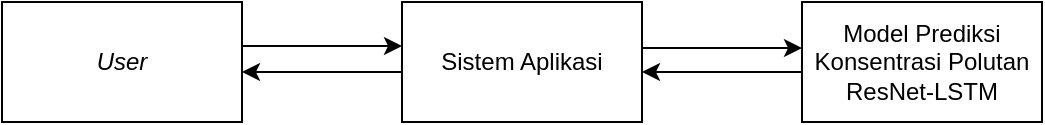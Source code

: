 <mxfile version="24.2.0" type="device" pages="12">
  <diagram name="Page-1" id="5bSDGF_rUk-_1IaVVECQ">
    <mxGraphModel dx="1034" dy="412" grid="1" gridSize="10" guides="1" tooltips="1" connect="1" arrows="1" fold="1" page="1" pageScale="1" pageWidth="827" pageHeight="1169" math="0" shadow="0">
      <root>
        <mxCell id="0" />
        <mxCell id="1" parent="0" />
        <mxCell id="7lDSf1tczAHkDEd2IUNE-10" style="edgeStyle=orthogonalEdgeStyle;rounded=0;orthogonalLoop=1;jettySize=auto;html=1;exitX=0;exitY=0.75;exitDx=0;exitDy=0;entryX=1;entryY=0.75;entryDx=0;entryDy=0;" parent="1" edge="1">
          <mxGeometry relative="1" as="geometry">
            <mxPoint x="520" y="135" as="sourcePoint" />
            <mxPoint x="440" y="135" as="targetPoint" />
          </mxGeometry>
        </mxCell>
        <mxCell id="7lDSf1tczAHkDEd2IUNE-1" value="Model Prediksi Konsentrasi Polutan ResNet-LSTM" style="rounded=0;whiteSpace=wrap;html=1;" parent="1" vertex="1">
          <mxGeometry x="520" y="100" width="120" height="60" as="geometry" />
        </mxCell>
        <mxCell id="7lDSf1tczAHkDEd2IUNE-8" style="edgeStyle=orthogonalEdgeStyle;rounded=0;orthogonalLoop=1;jettySize=auto;html=1;exitX=0;exitY=0.75;exitDx=0;exitDy=0;entryX=1;entryY=0.75;entryDx=0;entryDy=0;" parent="1" edge="1">
          <mxGeometry relative="1" as="geometry">
            <mxPoint x="320" y="135" as="sourcePoint" />
            <mxPoint x="240" y="135" as="targetPoint" />
          </mxGeometry>
        </mxCell>
        <mxCell id="7lDSf1tczAHkDEd2IUNE-9" style="edgeStyle=orthogonalEdgeStyle;rounded=0;orthogonalLoop=1;jettySize=auto;html=1;exitX=1;exitY=0.25;exitDx=0;exitDy=0;entryX=0;entryY=0.25;entryDx=0;entryDy=0;" parent="1" edge="1">
          <mxGeometry relative="1" as="geometry">
            <mxPoint x="440" y="123" as="sourcePoint" />
            <mxPoint x="520" y="123" as="targetPoint" />
          </mxGeometry>
        </mxCell>
        <mxCell id="7lDSf1tczAHkDEd2IUNE-2" value="Sistem Aplikasi" style="rounded=0;whiteSpace=wrap;html=1;" parent="1" vertex="1">
          <mxGeometry x="320" y="100" width="120" height="60" as="geometry" />
        </mxCell>
        <mxCell id="7lDSf1tczAHkDEd2IUNE-6" style="edgeStyle=orthogonalEdgeStyle;rounded=0;orthogonalLoop=1;jettySize=auto;html=1;exitX=1;exitY=0.25;exitDx=0;exitDy=0;entryX=0;entryY=0.25;entryDx=0;entryDy=0;" parent="1" edge="1">
          <mxGeometry relative="1" as="geometry">
            <mxPoint x="240" y="122" as="sourcePoint" />
            <mxPoint x="320" y="122" as="targetPoint" />
          </mxGeometry>
        </mxCell>
        <mxCell id="7lDSf1tczAHkDEd2IUNE-3" value="&lt;i&gt;User&lt;/i&gt;" style="rounded=0;whiteSpace=wrap;html=1;" parent="1" vertex="1">
          <mxGeometry x="120" y="100" width="120" height="60" as="geometry" />
        </mxCell>
      </root>
    </mxGraphModel>
  </diagram>
  <diagram id="FlPWRimVSC-LsXmaBM06" name="Page-2">
    <mxGraphModel dx="1034" dy="412" grid="1" gridSize="10" guides="1" tooltips="1" connect="1" arrows="1" fold="1" page="1" pageScale="1" pageWidth="827" pageHeight="1169" math="0" shadow="0">
      <root>
        <mxCell id="0" />
        <mxCell id="1" parent="0" />
        <mxCell id="qZigTcO1eE9hlZKrmiHq-3" value="Data Tanggal dan Lokasi&amp;nbsp;" style="edgeStyle=orthogonalEdgeStyle;rounded=0;orthogonalLoop=1;jettySize=auto;html=1;exitX=0.5;exitY=0;exitDx=0;exitDy=0;entryX=0.5;entryY=0;entryDx=0;entryDy=0;" parent="1" source="qZigTcO1eE9hlZKrmiHq-1" target="qZigTcO1eE9hlZKrmiHq-2" edge="1">
          <mxGeometry x="0.03" relative="1" as="geometry">
            <Array as="points">
              <mxPoint x="130" y="140" />
              <mxPoint x="379" y="140" />
            </Array>
            <mxPoint as="offset" />
          </mxGeometry>
        </mxCell>
        <mxCell id="qZigTcO1eE9hlZKrmiHq-1" value="&lt;i&gt;User&lt;/i&gt;" style="rounded=0;whiteSpace=wrap;html=1;" parent="1" vertex="1">
          <mxGeometry x="70" y="190" width="120" height="60" as="geometry" />
        </mxCell>
        <mxCell id="qZigTcO1eE9hlZKrmiHq-4" value="Data Hasil Prediksi" style="edgeStyle=orthogonalEdgeStyle;rounded=0;orthogonalLoop=1;jettySize=auto;html=1;exitX=0.5;exitY=1;exitDx=0;exitDy=0;entryX=0.5;entryY=1;entryDx=0;entryDy=0;" parent="1" source="qZigTcO1eE9hlZKrmiHq-2" target="qZigTcO1eE9hlZKrmiHq-1" edge="1">
          <mxGeometry x="-0.091" y="1" relative="1" as="geometry">
            <mxPoint as="offset" />
          </mxGeometry>
        </mxCell>
        <mxCell id="qZigTcO1eE9hlZKrmiHq-2" value="0&lt;div&gt;Sistem Prediksi Konsentrasi Polutan&lt;/div&gt;" style="ellipse;whiteSpace=wrap;html=1;aspect=fixed;" parent="1" vertex="1">
          <mxGeometry x="330" y="170.63" width="98.75" height="98.75" as="geometry" />
        </mxCell>
      </root>
    </mxGraphModel>
  </diagram>
  <diagram id="INffY7e6tjZkv35_iyvf" name="Page-3">
    <mxGraphModel dx="1034" dy="412" grid="1" gridSize="10" guides="1" tooltips="1" connect="1" arrows="1" fold="1" page="1" pageScale="1" pageWidth="827" pageHeight="1169" math="0" shadow="0">
      <root>
        <mxCell id="0" />
        <mxCell id="1" parent="0" />
        <mxCell id="dQs6exeLvtcDkH6OaHQZ-7" value="Data Tanggal&amp;nbsp;&lt;div&gt;dan Lokasi&lt;/div&gt;" style="edgeStyle=orthogonalEdgeStyle;rounded=0;orthogonalLoop=1;jettySize=auto;html=1;entryX=0.5;entryY=0;entryDx=0;entryDy=0;exitX=1;exitY=0.5;exitDx=0;exitDy=0;" parent="1" source="dQs6exeLvtcDkH6OaHQZ-2" target="dQs6exeLvtcDkH6OaHQZ-4" edge="1">
          <mxGeometry x="-0.227" relative="1" as="geometry">
            <Array as="points">
              <mxPoint x="299" y="315" />
            </Array>
            <mxPoint as="offset" />
          </mxGeometry>
        </mxCell>
        <mxCell id="dQs6exeLvtcDkH6OaHQZ-2" value="&lt;i&gt;User&lt;/i&gt;" style="rounded=0;whiteSpace=wrap;html=1;" parent="1" vertex="1">
          <mxGeometry x="70" y="285" width="120" height="60" as="geometry" />
        </mxCell>
        <mxCell id="dQs6exeLvtcDkH6OaHQZ-8" value="Data Hasil Prediksi&amp;nbsp;" style="edgeStyle=orthogonalEdgeStyle;rounded=0;orthogonalLoop=1;jettySize=auto;html=1;exitX=0;exitY=0.5;exitDx=0;exitDy=0;entryX=0.5;entryY=1;entryDx=0;entryDy=0;" parent="1" source="dQs6exeLvtcDkH6OaHQZ-4" target="dQs6exeLvtcDkH6OaHQZ-2" edge="1">
          <mxGeometry x="-0.312" relative="1" as="geometry">
            <mxPoint as="offset" />
          </mxGeometry>
        </mxCell>
        <mxCell id="dQs6exeLvtcDkH6OaHQZ-4" value="&lt;div style=&quot;font-size: 10px;&quot;&gt;1&lt;/div&gt;Prediksi Konsentrasi Polutan ResNet-LSTM" style="ellipse;whiteSpace=wrap;html=1;aspect=fixed;fontSize=10;" parent="1" vertex="1">
          <mxGeometry x="250" y="360" width="98.75" height="98.75" as="geometry" />
        </mxCell>
        <mxCell id="LalmR8mVHuPTuD08VGx4-2" value="Data Hasil &lt;i&gt;Reshaped&lt;/i&gt; &lt;i&gt;Clean&lt;/i&gt;&amp;nbsp;&lt;div&gt;dan Normalisasi Data&lt;/div&gt;" style="edgeStyle=orthogonalEdgeStyle;rounded=0;orthogonalLoop=1;jettySize=auto;html=1;exitX=1;exitY=0.5;exitDx=0;exitDy=0;entryX=0.5;entryY=0;entryDx=0;entryDy=0;" parent="1" source="dQs6exeLvtcDkH6OaHQZ-6" target="LalmR8mVHuPTuD08VGx4-1" edge="1">
          <mxGeometry x="0.517" relative="1" as="geometry">
            <mxPoint as="offset" />
          </mxGeometry>
        </mxCell>
        <mxCell id="dQs6exeLvtcDkH6OaHQZ-6" value="&lt;div&gt;&lt;i&gt;2&lt;/i&gt;&lt;/div&gt;&lt;div&gt;&lt;i&gt;preprocessing&lt;/i&gt;&lt;/div&gt;" style="ellipse;whiteSpace=wrap;html=1;aspect=fixed;fontSize=10;" parent="1" vertex="1">
          <mxGeometry x="250" y="180.01" width="98.75" height="98.75" as="geometry" />
        </mxCell>
        <mxCell id="AnbSw-2_KGp3Tl6eXhCh-3" value="" style="edgeStyle=orthogonalEdgeStyle;rounded=0;orthogonalLoop=1;jettySize=auto;html=1;" parent="1" source="AnbSw-2_KGp3Tl6eXhCh-2" target="dQs6exeLvtcDkH6OaHQZ-6" edge="1">
          <mxGeometry relative="1" as="geometry" />
        </mxCell>
        <mxCell id="AnbSw-2_KGp3Tl6eXhCh-2" value="Data Historis Polutan dan Meteorologi" style="html=1;dashed=0;whiteSpace=wrap;shape=partialRectangle;right=0;left=0;" parent="1" vertex="1">
          <mxGeometry x="90" y="211.57" width="120" height="35.62" as="geometry" />
        </mxCell>
        <mxCell id="LalmR8mVHuPTuD08VGx4-3" style="edgeStyle=orthogonalEdgeStyle;rounded=0;orthogonalLoop=1;jettySize=auto;html=1;exitX=0.5;exitY=1;exitDx=0;exitDy=0;entryX=1;entryY=0.5;entryDx=0;entryDy=0;" parent="1" source="LalmR8mVHuPTuD08VGx4-1" target="dQs6exeLvtcDkH6OaHQZ-4" edge="1">
          <mxGeometry relative="1" as="geometry" />
        </mxCell>
        <mxCell id="dJC71Ffd0jDa8F3N70RH-1" value="Data Hasil&amp;nbsp;&lt;i&gt;Reshaped&lt;/i&gt;&amp;nbsp;&lt;i&gt;Clean&lt;/i&gt;&amp;nbsp;&lt;div&gt;dan Normalisasi Data&lt;/div&gt;" style="edgeLabel;html=1;align=center;verticalAlign=middle;resizable=0;points=[];" parent="LalmR8mVHuPTuD08VGx4-3" vertex="1" connectable="0">
          <mxGeometry x="-0.58" y="-1" relative="1" as="geometry">
            <mxPoint as="offset" />
          </mxGeometry>
        </mxCell>
        <mxCell id="LalmR8mVHuPTuD08VGx4-1" value="&lt;i&gt;Reshaped Clean and Normalize Data&lt;/i&gt;" style="html=1;dashed=0;whiteSpace=wrap;shape=partialRectangle;right=0;left=0;" parent="1" vertex="1">
          <mxGeometry x="370" y="297.19" width="130" height="35.62" as="geometry" />
        </mxCell>
      </root>
    </mxGraphModel>
  </diagram>
  <diagram id="585vVfvin6nWuVxu8m9W" name="Page-4">
    <mxGraphModel dx="1379" dy="549" grid="1" gridSize="10" guides="1" tooltips="1" connect="1" arrows="1" fold="1" page="1" pageScale="1" pageWidth="827" pageHeight="1169" math="0" shadow="0">
      <root>
        <mxCell id="0" />
        <mxCell id="1" parent="0" />
        <mxCell id="s8GD4g_z0_uR8DZrExMu-25" value="Data Hasil&amp;nbsp;&lt;div&gt;&lt;i&gt;Reducted&amp;nbsp;&lt;/i&gt;&lt;i&gt;Data&lt;/i&gt;&lt;/div&gt;" style="edgeStyle=orthogonalEdgeStyle;rounded=0;orthogonalLoop=1;jettySize=auto;html=1;exitX=0.5;exitY=0;exitDx=0;exitDy=0;entryX=0;entryY=0.5;entryDx=0;entryDy=0;" parent="1" source="s8GD4g_z0_uR8DZrExMu-6" target="s8GD4g_z0_uR8DZrExMu-24" edge="1">
          <mxGeometry x="-0.396" relative="1" as="geometry">
            <mxPoint as="offset" />
          </mxGeometry>
        </mxCell>
        <mxCell id="s8GD4g_z0_uR8DZrExMu-6" value="2.1&lt;div&gt;&lt;i&gt;Remove Unused Data&lt;/i&gt;&lt;/div&gt;" style="ellipse;whiteSpace=wrap;html=1;aspect=fixed;fontSize=10;" parent="1" vertex="1">
          <mxGeometry x="10.0" y="412.18" width="98.75" height="98.75" as="geometry" />
        </mxCell>
        <mxCell id="s8GD4g_z0_uR8DZrExMu-28" value="Data Hasil&amp;nbsp;&lt;div&gt;&lt;i&gt;Cleaned Data&lt;/i&gt;&lt;/div&gt;" style="edgeStyle=orthogonalEdgeStyle;rounded=0;orthogonalLoop=1;jettySize=auto;html=1;exitX=0.5;exitY=0;exitDx=0;exitDy=0;entryX=0.5;entryY=1;entryDx=0;entryDy=0;" parent="1" source="s8GD4g_z0_uR8DZrExMu-17" target="s8GD4g_z0_uR8DZrExMu-27" edge="1">
          <mxGeometry relative="1" as="geometry" />
        </mxCell>
        <mxCell id="s8GD4g_z0_uR8DZrExMu-17" value="2.2&lt;div&gt;&lt;i&gt;Fill Missing Value&lt;/i&gt;&lt;/div&gt;" style="ellipse;whiteSpace=wrap;html=1;aspect=fixed;fontSize=10;" parent="1" vertex="1">
          <mxGeometry x="10" y="200" width="98.75" height="98.75" as="geometry" />
        </mxCell>
        <mxCell id="hdmh4WCr9rDqR-RXKU0I-1" value="Data Hasil Korelasi" style="edgeStyle=orthogonalEdgeStyle;rounded=0;orthogonalLoop=1;jettySize=auto;html=1;exitX=1;exitY=0;exitDx=0;exitDy=0;" parent="1" source="s8GD4g_z0_uR8DZrExMu-18" target="s8GD4g_z0_uR8DZrExMu-19" edge="1">
          <mxGeometry x="0.093" relative="1" as="geometry">
            <Array as="points">
              <mxPoint x="254" y="160" />
              <mxPoint x="378" y="160" />
            </Array>
            <mxPoint as="offset" />
          </mxGeometry>
        </mxCell>
        <mxCell id="s8GD4g_z0_uR8DZrExMu-18" value="2.3&lt;div&gt;Analisis Korelasi&amp;nbsp;&lt;/div&gt;" style="ellipse;whiteSpace=wrap;html=1;aspect=fixed;fontSize=10;" parent="1" vertex="1">
          <mxGeometry x="170" y="200" width="98.75" height="98.75" as="geometry" />
        </mxCell>
        <mxCell id="hdmh4WCr9rDqR-RXKU0I-4" value="Data Hasil&amp;nbsp;&lt;div&gt;&lt;i&gt;Splitting&lt;/i&gt;&lt;/div&gt;" style="edgeStyle=orthogonalEdgeStyle;rounded=0;orthogonalLoop=1;jettySize=auto;html=1;exitX=0.5;exitY=1;exitDx=0;exitDy=0;entryX=0.5;entryY=0;entryDx=0;entryDy=0;" parent="1" source="hdmh4WCr9rDqR-RXKU0I-6" target="s8GD4g_z0_uR8DZrExMu-20" edge="1">
          <mxGeometry x="0.206" relative="1" as="geometry">
            <Array as="points">
              <mxPoint x="510" y="202" />
              <mxPoint x="509" y="320" />
            </Array>
            <mxPoint as="offset" />
          </mxGeometry>
        </mxCell>
        <mxCell id="hdmh4WCr9rDqR-RXKU0I-7" style="edgeStyle=orthogonalEdgeStyle;rounded=0;orthogonalLoop=1;jettySize=auto;html=1;exitX=0.5;exitY=0;exitDx=0;exitDy=0;entryX=0;entryY=0.5;entryDx=0;entryDy=0;" parent="1" source="s8GD4g_z0_uR8DZrExMu-19" target="hdmh4WCr9rDqR-RXKU0I-5" edge="1">
          <mxGeometry relative="1" as="geometry" />
        </mxCell>
        <mxCell id="hdmh4WCr9rDqR-RXKU0I-8" style="edgeStyle=orthogonalEdgeStyle;rounded=0;orthogonalLoop=1;jettySize=auto;html=1;entryX=0;entryY=0.5;entryDx=0;entryDy=0;exitX=1;exitY=0;exitDx=0;exitDy=0;" parent="1" source="s8GD4g_z0_uR8DZrExMu-19" target="hdmh4WCr9rDqR-RXKU0I-6" edge="1">
          <mxGeometry relative="1" as="geometry">
            <mxPoint x="440" y="190" as="sourcePoint" />
            <Array as="points">
              <mxPoint x="434" y="195" />
            </Array>
          </mxGeometry>
        </mxCell>
        <mxCell id="s8GD4g_z0_uR8DZrExMu-19" value="2.4&lt;div&gt;&lt;i&gt;Data Splitting&lt;/i&gt;&lt;/div&gt;" style="ellipse;whiteSpace=wrap;html=1;aspect=fixed;fontSize=10;" parent="1" vertex="1">
          <mxGeometry x="350" y="200" width="98.75" height="98.75" as="geometry" />
        </mxCell>
        <mxCell id="hdmh4WCr9rDqR-RXKU0I-10" value="Data Hasil&amp;nbsp;&lt;div&gt;Normalisasi&lt;/div&gt;" style="edgeStyle=orthogonalEdgeStyle;rounded=0;orthogonalLoop=1;jettySize=auto;html=1;exitX=0;exitY=0.5;exitDx=0;exitDy=0;entryX=0.5;entryY=1;entryDx=0;entryDy=0;" parent="1" source="s8GD4g_z0_uR8DZrExMu-20" target="hdmh4WCr9rDqR-RXKU0I-9" edge="1">
          <mxGeometry x="-0.072" relative="1" as="geometry">
            <mxPoint as="offset" />
          </mxGeometry>
        </mxCell>
        <mxCell id="s8GD4g_z0_uR8DZrExMu-20" value="2.5&lt;div&gt;&lt;span style=&quot;background-color: initial;&quot;&gt;&lt;i&gt;Feature Scaling&lt;/i&gt;&lt;/span&gt;&lt;/div&gt;" style="ellipse;whiteSpace=wrap;html=1;aspect=fixed;fontSize=10;" parent="1" vertex="1">
          <mxGeometry x="460" y="320" width="98.75" height="98.75" as="geometry" />
        </mxCell>
        <mxCell id="hdmh4WCr9rDqR-RXKU0I-14" value="Data Hasil&lt;div&gt;Reshaped&lt;/div&gt;" style="edgeStyle=orthogonalEdgeStyle;rounded=0;orthogonalLoop=1;jettySize=auto;html=1;exitX=1;exitY=0.5;exitDx=0;exitDy=0;" parent="1" source="s8GD4g_z0_uR8DZrExMu-21" target="hdmh4WCr9rDqR-RXKU0I-13" edge="1">
          <mxGeometry relative="1" as="geometry" />
        </mxCell>
        <mxCell id="s8GD4g_z0_uR8DZrExMu-21" value="2.6&lt;div&gt;&lt;i&gt;Reshaping Array&lt;/i&gt;&lt;/div&gt;" style="ellipse;whiteSpace=wrap;html=1;aspect=fixed;fontSize=10;" parent="1" vertex="1">
          <mxGeometry x="301.25" y="418.75" width="98.75" height="98.75" as="geometry" />
        </mxCell>
        <mxCell id="s8GD4g_z0_uR8DZrExMu-26" style="edgeStyle=orthogonalEdgeStyle;rounded=0;orthogonalLoop=1;jettySize=auto;html=1;exitX=0.5;exitY=0;exitDx=0;exitDy=0;entryX=0.5;entryY=1;entryDx=0;entryDy=0;" parent="1" source="s8GD4g_z0_uR8DZrExMu-24" target="s8GD4g_z0_uR8DZrExMu-17" edge="1">
          <mxGeometry relative="1" as="geometry">
            <Array as="points">
              <mxPoint x="159" y="330" />
              <mxPoint x="59" y="330" />
            </Array>
          </mxGeometry>
        </mxCell>
        <mxCell id="s8GD4g_z0_uR8DZrExMu-24" value="Reducted Data" style="html=1;dashed=0;whiteSpace=wrap;shape=partialRectangle;right=0;left=0;fontStyle=2" parent="1" vertex="1">
          <mxGeometry x="108.75" y="340" width="100" height="30" as="geometry" />
        </mxCell>
        <mxCell id="fjkTjqsCZzUpOogO9YGl-3" value="Data Hasil&amp;nbsp;&lt;div&gt;&lt;i&gt;Cleaned&amp;nbsp;&lt;/i&gt;&lt;i&gt;Data&lt;/i&gt;&lt;/div&gt;" style="edgeStyle=orthogonalEdgeStyle;rounded=0;orthogonalLoop=1;jettySize=auto;html=1;" parent="1" source="s8GD4g_z0_uR8DZrExMu-27" target="s8GD4g_z0_uR8DZrExMu-18" edge="1">
          <mxGeometry x="-0.307" relative="1" as="geometry">
            <mxPoint x="1" as="offset" />
          </mxGeometry>
        </mxCell>
        <mxCell id="s8GD4g_z0_uR8DZrExMu-27" value="&lt;i&gt;Clean Data&lt;/i&gt;" style="html=1;dashed=0;whiteSpace=wrap;shape=partialRectangle;right=0;left=0;" parent="1" vertex="1">
          <mxGeometry x="9.37" y="120" width="100" height="30" as="geometry" />
        </mxCell>
        <mxCell id="fjkTjqsCZzUpOogO9YGl-2" value="Data Historis" style="edgeStyle=orthogonalEdgeStyle;rounded=0;orthogonalLoop=1;jettySize=auto;html=1;exitX=0.5;exitY=0;exitDx=0;exitDy=0;" parent="1" source="fjkTjqsCZzUpOogO9YGl-1" target="s8GD4g_z0_uR8DZrExMu-6" edge="1">
          <mxGeometry x="0.113" relative="1" as="geometry">
            <mxPoint as="offset" />
          </mxGeometry>
        </mxCell>
        <mxCell id="fjkTjqsCZzUpOogO9YGl-1" value="Data Historis Polutan dan Meteorologi" style="html=1;dashed=0;whiteSpace=wrap;shape=partialRectangle;right=0;left=0;" parent="1" vertex="1">
          <mxGeometry x="140" y="481.88" width="120" height="35.62" as="geometry" />
        </mxCell>
        <mxCell id="hdmh4WCr9rDqR-RXKU0I-11" value="Data Hasil&amp;nbsp;&lt;div&gt;&lt;i&gt;Splitting&lt;/i&gt;&lt;/div&gt;" style="edgeStyle=orthogonalEdgeStyle;rounded=0;orthogonalLoop=1;jettySize=auto;html=1;exitX=1;exitY=0.5;exitDx=0;exitDy=0;entryX=1;entryY=0.5;entryDx=0;entryDy=0;" parent="1" source="hdmh4WCr9rDqR-RXKU0I-5" target="s8GD4g_z0_uR8DZrExMu-20" edge="1">
          <mxGeometry relative="1" as="geometry" />
        </mxCell>
        <mxCell id="hdmh4WCr9rDqR-RXKU0I-5" value="Data&lt;i&gt; Training&lt;/i&gt;" style="html=1;dashed=0;whiteSpace=wrap;shape=partialRectangle;right=0;left=0;" parent="1" vertex="1">
          <mxGeometry x="458.75" y="130" width="100" height="30" as="geometry" />
        </mxCell>
        <mxCell id="hdmh4WCr9rDqR-RXKU0I-6" value="Data &lt;i&gt;Testing&lt;/i&gt;" style="html=1;dashed=0;whiteSpace=wrap;shape=partialRectangle;right=0;left=0;" parent="1" vertex="1">
          <mxGeometry x="460" y="180" width="100" height="30" as="geometry" />
        </mxCell>
        <mxCell id="hdmh4WCr9rDqR-RXKU0I-12" value="Data Hasil Normalisasi" style="edgeStyle=orthogonalEdgeStyle;rounded=0;orthogonalLoop=1;jettySize=auto;html=1;exitX=0;exitY=0.5;exitDx=0;exitDy=0;entryX=0;entryY=0.5;entryDx=0;entryDy=0;" parent="1" source="hdmh4WCr9rDqR-RXKU0I-9" target="s8GD4g_z0_uR8DZrExMu-21" edge="1">
          <mxGeometry x="-0.02" relative="1" as="geometry">
            <Array as="points">
              <mxPoint x="260" y="335" />
              <mxPoint x="260" y="468" />
            </Array>
            <mxPoint y="-1" as="offset" />
          </mxGeometry>
        </mxCell>
        <mxCell id="hdmh4WCr9rDqR-RXKU0I-9" value="&lt;i&gt;Normalize Data&lt;/i&gt;" style="html=1;dashed=0;whiteSpace=wrap;shape=partialRectangle;right=0;left=0;" parent="1" vertex="1">
          <mxGeometry x="300" y="320" width="100" height="30" as="geometry" />
        </mxCell>
        <mxCell id="hdmh4WCr9rDqR-RXKU0I-13" value="&lt;i&gt;Reshaped Clean and Normalize Data&lt;/i&gt;" style="html=1;dashed=0;whiteSpace=wrap;shape=partialRectangle;right=0;left=0;" parent="1" vertex="1">
          <mxGeometry x="500" y="450.32" width="130" height="35.62" as="geometry" />
        </mxCell>
      </root>
    </mxGraphModel>
  </diagram>
  <diagram id="-Eb6GoVUbQsrYNZYmseR" name="Page-11">
    <mxGraphModel dx="1034" dy="412" grid="1" gridSize="10" guides="1" tooltips="1" connect="1" arrows="1" fold="1" page="1" pageScale="1" pageWidth="827" pageHeight="1169" math="0" shadow="0">
      <root>
        <mxCell id="0" />
        <mxCell id="1" parent="0" />
        <mxCell id="CK1S9cWQ99w3_OdeD2Bm-1" value="Data Hasil Ekstraksi&amp;nbsp;&lt;div&gt;Fitur Spasial&lt;/div&gt;" style="edgeStyle=orthogonalEdgeStyle;rounded=0;orthogonalLoop=1;jettySize=auto;html=1;exitX=0.5;exitY=0;exitDx=0;exitDy=0;entryX=0;entryY=0.5;entryDx=0;entryDy=0;" parent="1" source="0xzz6xkXTQyw_bS9TAp6-2" target="0xzz6xkXTQyw_bS9TAp6-4" edge="1">
          <mxGeometry x="-0.471" y="-1" relative="1" as="geometry">
            <mxPoint as="offset" />
          </mxGeometry>
        </mxCell>
        <mxCell id="0xzz6xkXTQyw_bS9TAp6-2" value="1.1&lt;div&gt;Ekstraksi Fitur Spasial dengan ResNet&lt;/div&gt;" style="ellipse;whiteSpace=wrap;html=1;aspect=fixed;fontSize=10;" parent="1" vertex="1">
          <mxGeometry x="160" y="590.0" width="98.75" height="98.75" as="geometry" />
        </mxCell>
        <mxCell id="CK1S9cWQ99w3_OdeD2Bm-2" value="Data Hasil Ekstraksi&amp;nbsp;&lt;div&gt;Fitur Temporal&lt;/div&gt;" style="edgeStyle=orthogonalEdgeStyle;rounded=0;orthogonalLoop=1;jettySize=auto;html=1;entryX=0;entryY=0.5;entryDx=0;entryDy=0;exitX=0.5;exitY=1;exitDx=0;exitDy=0;" parent="1" source="0xzz6xkXTQyw_bS9TAp6-4" target="0xzz6xkXTQyw_bS9TAp6-6" edge="1">
          <mxGeometry x="0.227" relative="1" as="geometry">
            <mxPoint x="-1" as="offset" />
          </mxGeometry>
        </mxCell>
        <mxCell id="0xzz6xkXTQyw_bS9TAp6-4" value="1.2&lt;div&gt;Ekstraksi Fitur Temporal dengan LSTM&lt;/div&gt;" style="ellipse;whiteSpace=wrap;html=1;aspect=fixed;fontSize=10;" parent="1" vertex="1">
          <mxGeometry x="270" y="450" width="98.75" height="98.75" as="geometry" />
        </mxCell>
        <mxCell id="CK1S9cWQ99w3_OdeD2Bm-4" value="Evaluasi Model" style="edgeStyle=orthogonalEdgeStyle;rounded=0;orthogonalLoop=1;jettySize=auto;html=1;exitX=0.5;exitY=1;exitDx=0;exitDy=0;entryX=0;entryY=0.5;entryDx=0;entryDy=0;" parent="1" source="0xzz6xkXTQyw_bS9TAp6-6" target="CK1S9cWQ99w3_OdeD2Bm-3" edge="1">
          <mxGeometry x="-0.557" y="1" relative="1" as="geometry">
            <mxPoint as="offset" />
          </mxGeometry>
        </mxCell>
        <mxCell id="CK1S9cWQ99w3_OdeD2Bm-8" value="Data Hasil Prediksi" style="edgeStyle=orthogonalEdgeStyle;rounded=0;orthogonalLoop=1;jettySize=auto;html=1;exitX=1;exitY=0.5;exitDx=0;exitDy=0;" parent="1" source="0xzz6xkXTQyw_bS9TAp6-6" target="aFxhKk8uw9c9UiAuv-TV-1" edge="1">
          <mxGeometry x="0.336" relative="1" as="geometry">
            <mxPoint as="offset" />
          </mxGeometry>
        </mxCell>
        <mxCell id="0xzz6xkXTQyw_bS9TAp6-6" value="1.3&lt;div&gt;Prediksi Konsentrasi Polutan&lt;/div&gt;" style="ellipse;whiteSpace=wrap;html=1;aspect=fixed;fontSize=10;" parent="1" vertex="1">
          <mxGeometry x="450" y="550" width="98.75" height="98.75" as="geometry" />
        </mxCell>
        <mxCell id="0xzz6xkXTQyw_bS9TAp6-28" value="Data Hasil&amp;nbsp;&lt;div&gt;&lt;i&gt;Reshaped&lt;/i&gt;&lt;/div&gt;" style="edgeStyle=orthogonalEdgeStyle;rounded=0;orthogonalLoop=1;jettySize=auto;html=1;exitX=0;exitY=0.5;exitDx=0;exitDy=0;entryX=0.5;entryY=1;entryDx=0;entryDy=0;" parent="1" source="0xzz6xkXTQyw_bS9TAp6-26" target="0xzz6xkXTQyw_bS9TAp6-2" edge="1">
          <mxGeometry x="-0.182" relative="1" as="geometry">
            <mxPoint as="offset" />
          </mxGeometry>
        </mxCell>
        <mxCell id="0xzz6xkXTQyw_bS9TAp6-26" value="&lt;i&gt;Reshaped Clean and Normalize Data&lt;/i&gt;" style="html=1;dashed=0;whiteSpace=wrap;shape=partialRectangle;right=0;left=0;" parent="1" vertex="1">
          <mxGeometry x="314.37" y="688.75" width="130" height="35.62" as="geometry" />
        </mxCell>
        <mxCell id="CK1S9cWQ99w3_OdeD2Bm-5" value="Data Tanggal&amp;nbsp;&lt;div&gt;dan Lokasi&lt;/div&gt;" style="edgeStyle=orthogonalEdgeStyle;rounded=0;orthogonalLoop=1;jettySize=auto;html=1;exitX=0;exitY=0.5;exitDx=0;exitDy=0;" parent="1" source="aFxhKk8uw9c9UiAuv-TV-1" target="0xzz6xkXTQyw_bS9TAp6-6" edge="1">
          <mxGeometry x="0.469" y="1" relative="1" as="geometry">
            <mxPoint as="offset" />
          </mxGeometry>
        </mxCell>
        <mxCell id="aFxhKk8uw9c9UiAuv-TV-1" value="&lt;i&gt;User&lt;/i&gt;" style="rounded=0;whiteSpace=wrap;html=1;" parent="1" vertex="1">
          <mxGeometry x="560" y="460" width="120" height="60" as="geometry" />
        </mxCell>
        <mxCell id="CK1S9cWQ99w3_OdeD2Bm-3" value="&lt;i&gt;Model Evaluation Result&lt;/i&gt;" style="html=1;dashed=0;whiteSpace=wrap;shape=partialRectangle;right=0;left=0;" parent="1" vertex="1">
          <mxGeometry x="570" y="690" width="100" height="34.37" as="geometry" />
        </mxCell>
      </root>
    </mxGraphModel>
  </diagram>
  <diagram id="Tbl8-KnijJP6xWwQ6Rm7" name="Page-5">
    <mxGraphModel dx="2068" dy="824" grid="1" gridSize="10" guides="1" tooltips="1" connect="1" arrows="1" fold="1" page="1" pageScale="1" pageWidth="827" pageHeight="1169" math="0" shadow="0">
      <root>
        <mxCell id="0" />
        <mxCell id="1" parent="0" />
        <mxCell id="hDrlT7kFLhZvEtcBmnVL-1" value="" style="rounded=0;whiteSpace=wrap;html=1;fillColor=#f5f5f5;fontColor=#333333;strokeColor=#666666;" parent="1" vertex="1">
          <mxGeometry x="199" y="80" width="960" height="540" as="geometry" />
        </mxCell>
        <mxCell id="hDrlT7kFLhZvEtcBmnVL-2" value="" style="rounded=0;whiteSpace=wrap;html=1;" parent="1" vertex="1">
          <mxGeometry x="220" y="170" width="170" height="360" as="geometry" />
        </mxCell>
        <mxCell id="hDrlT7kFLhZvEtcBmnVL-3" value="&lt;font style=&quot;font-size: 24px;&quot;&gt;&lt;b&gt;Pollutant Concentration Prediction of DKI Jakarta&lt;/b&gt;&lt;/font&gt;" style="rounded=0;whiteSpace=wrap;html=1;" parent="1" vertex="1">
          <mxGeometry x="220" y="100" width="920" height="60" as="geometry" />
        </mxCell>
        <mxCell id="hDrlT7kFLhZvEtcBmnVL-4" value="" style="rounded=0;whiteSpace=wrap;html=1;" parent="1" vertex="1">
          <mxGeometry x="580" y="170" width="560" height="360" as="geometry" />
        </mxCell>
        <mxCell id="hDrlT7kFLhZvEtcBmnVL-5" value="" style="rounded=0;whiteSpace=wrap;html=1;" parent="1" vertex="1">
          <mxGeometry x="400" y="170" width="170" height="360" as="geometry" />
        </mxCell>
        <mxCell id="hDrlT7kFLhZvEtcBmnVL-9" value="Syafira Widiyanti&lt;div style=&quot;font-size: 14px;&quot;&gt;123200057&lt;/div&gt;" style="rounded=0;whiteSpace=wrap;html=1;fontSize=14;" parent="1" vertex="1">
          <mxGeometry x="219" y="540" width="920" height="60" as="geometry" />
        </mxCell>
        <mxCell id="hDrlT7kFLhZvEtcBmnVL-15" value="Date" style="text;html=1;align=left;verticalAlign=middle;whiteSpace=wrap;rounded=0;fontSize=14;fontStyle=0" parent="1" vertex="1">
          <mxGeometry x="425" y="190" width="120" height="30" as="geometry" />
        </mxCell>
        <mxCell id="hDrlT7kFLhZvEtcBmnVL-16" value="" style="rounded=0;whiteSpace=wrap;html=1;shadow=1;shadowOffsetX=1;shadowOffsetY=2;" parent="1" vertex="1">
          <mxGeometry x="425" y="220" width="120" height="30" as="geometry" />
        </mxCell>
        <mxCell id="hDrlT7kFLhZvEtcBmnVL-17" value="Location" style="text;html=1;align=left;verticalAlign=middle;whiteSpace=wrap;rounded=0;fontSize=14;fontStyle=0" parent="1" vertex="1">
          <mxGeometry x="425" y="258" width="120" height="30" as="geometry" />
        </mxCell>
        <mxCell id="hDrlT7kFLhZvEtcBmnVL-18" value="" style="rounded=0;whiteSpace=wrap;html=1;shadow=1;shadowOffsetX=1;shadowOffsetY=2;" parent="1" vertex="1">
          <mxGeometry x="425" y="288" width="120" height="30" as="geometry" />
        </mxCell>
        <mxCell id="hDrlT7kFLhZvEtcBmnVL-27" value="" style="verticalLabelPosition=bottom;verticalAlign=top;html=1;shape=mxgraph.basic.acute_triangle;dx=0.5;fillColor=#000000;rotation=-180;" parent="1" vertex="1">
          <mxGeometry x="535" y="310.5" width="5" height="3" as="geometry" />
        </mxCell>
        <mxCell id="hDrlT7kFLhZvEtcBmnVL-28" value="" style="rounded=0;whiteSpace=wrap;html=1;" parent="1" vertex="1">
          <mxGeometry x="649.5" y="190" width="100" height="70" as="geometry" />
        </mxCell>
        <mxCell id="hDrlT7kFLhZvEtcBmnVL-29" value="" style="rounded=0;whiteSpace=wrap;html=1;" parent="1" vertex="1">
          <mxGeometry x="810.5" y="190" width="100" height="70" as="geometry" />
        </mxCell>
        <mxCell id="hDrlT7kFLhZvEtcBmnVL-30" value="" style="rounded=0;whiteSpace=wrap;html=1;" parent="1" vertex="1">
          <mxGeometry x="970.5" y="190" width="100" height="70" as="geometry" />
        </mxCell>
        <mxCell id="hDrlT7kFLhZvEtcBmnVL-31" value="" style="rounded=0;whiteSpace=wrap;html=1;" parent="1" vertex="1">
          <mxGeometry x="650" y="310.5" width="100" height="69.5" as="geometry" />
        </mxCell>
        <mxCell id="hDrlT7kFLhZvEtcBmnVL-32" value="" style="rounded=0;whiteSpace=wrap;html=1;" parent="1" vertex="1">
          <mxGeometry x="811" y="310.5" width="100" height="69.5" as="geometry" />
        </mxCell>
        <mxCell id="hDrlT7kFLhZvEtcBmnVL-33" value="" style="rounded=0;whiteSpace=wrap;html=1;" parent="1" vertex="1">
          <mxGeometry x="971" y="310.5" width="100" height="69.5" as="geometry" />
        </mxCell>
        <mxCell id="hDrlT7kFLhZvEtcBmnVL-34" value="&lt;b style=&quot;font-size: 14px;&quot;&gt;&lt;font style=&quot;font-size: 14px;&quot;&gt;PM&lt;sub style=&quot;font-size: 14px;&quot;&gt;10&lt;/sub&gt;&lt;/font&gt;&lt;/b&gt;" style="text;html=1;align=center;verticalAlign=middle;whiteSpace=wrap;rounded=0;fontSize=14;fontStyle=0" parent="1" vertex="1">
          <mxGeometry x="650" y="260" width="100" height="30" as="geometry" />
        </mxCell>
        <mxCell id="hDrlT7kFLhZvEtcBmnVL-35" value="&lt;b style=&quot;font-size: 14px;&quot;&gt;NO&lt;sub style=&quot;font-size: 14px;&quot;&gt;2&lt;/sub&gt;&lt;/b&gt;" style="text;html=1;align=center;verticalAlign=middle;whiteSpace=wrap;rounded=0;fontSize=14;fontStyle=0" parent="1" vertex="1">
          <mxGeometry x="811" y="260" width="100" height="30" as="geometry" />
        </mxCell>
        <mxCell id="hDrlT7kFLhZvEtcBmnVL-36" value="&lt;b style=&quot;font-size: 14px;&quot;&gt;O&lt;sub style=&quot;font-size: 14px;&quot;&gt;3&lt;/sub&gt;&lt;/b&gt;" style="text;html=1;align=center;verticalAlign=middle;whiteSpace=wrap;rounded=0;fontSize=14;fontStyle=0" parent="1" vertex="1">
          <mxGeometry x="970.5" y="260" width="100" height="30" as="geometry" />
        </mxCell>
        <mxCell id="hDrlT7kFLhZvEtcBmnVL-37" value="&lt;b style=&quot;font-size: 14px;&quot;&gt;CO&lt;/b&gt;" style="text;html=1;align=center;verticalAlign=middle;whiteSpace=wrap;rounded=0;fontSize=14;fontStyle=0" parent="1" vertex="1">
          <mxGeometry x="649.5" y="380.5" width="100" height="30" as="geometry" />
        </mxCell>
        <mxCell id="hDrlT7kFLhZvEtcBmnVL-38" value="&lt;b style=&quot;font-size: 14px;&quot;&gt;SO&lt;sub style=&quot;font-size: 14px;&quot;&gt;2&lt;/sub&gt;&lt;/b&gt;" style="text;html=1;align=center;verticalAlign=middle;whiteSpace=wrap;rounded=0;fontSize=14;fontStyle=0" parent="1" vertex="1">
          <mxGeometry x="810.5" y="380.5" width="100" height="30" as="geometry" />
        </mxCell>
        <mxCell id="hDrlT7kFLhZvEtcBmnVL-39" value="&lt;b style=&quot;font-size: 14px;&quot;&gt;ISPU&lt;/b&gt;" style="text;html=1;align=center;verticalAlign=middle;whiteSpace=wrap;rounded=0;fontSize=14;fontStyle=0" parent="1" vertex="1">
          <mxGeometry x="971" y="380.5" width="100" height="30" as="geometry" />
        </mxCell>
        <mxCell id="hDrlT7kFLhZvEtcBmnVL-40" value="" style="rounded=0;whiteSpace=wrap;html=1;" parent="1" vertex="1">
          <mxGeometry x="650" y="430" width="200" height="70" as="geometry" />
        </mxCell>
        <mxCell id="hDrlT7kFLhZvEtcBmnVL-41" value="&lt;font style=&quot;font-size: 14px;&quot;&gt;&lt;b style=&quot;font-size: 14px;&quot;&gt;Critical&lt;/b&gt;&lt;/font&gt;" style="text;html=1;align=center;verticalAlign=middle;whiteSpace=wrap;rounded=0;fontSize=14;fontStyle=0" parent="1" vertex="1">
          <mxGeometry x="740" y="430" width="100" height="30" as="geometry" />
        </mxCell>
        <mxCell id="hDrlT7kFLhZvEtcBmnVL-42" value="" style="rounded=0;whiteSpace=wrap;html=1;" parent="1" vertex="1">
          <mxGeometry x="650" y="430" width="80" height="70" as="geometry" />
        </mxCell>
        <mxCell id="hDrlT7kFLhZvEtcBmnVL-43" value="" style="rounded=0;whiteSpace=wrap;html=1;" parent="1" vertex="1">
          <mxGeometry x="871" y="430" width="200" height="70" as="geometry" />
        </mxCell>
        <mxCell id="hDrlT7kFLhZvEtcBmnVL-44" value="&lt;font style=&quot;font-size: 14px;&quot;&gt;&lt;b style=&quot;font-size: 14px;&quot;&gt;Category&lt;/b&gt;&lt;/font&gt;" style="text;html=1;align=center;verticalAlign=middle;whiteSpace=wrap;rounded=0;fontSize=14;fontStyle=0" parent="1" vertex="1">
          <mxGeometry x="961" y="430" width="100" height="30" as="geometry" />
        </mxCell>
        <mxCell id="hDrlT7kFLhZvEtcBmnVL-45" value="" style="rounded=0;whiteSpace=wrap;html=1;" parent="1" vertex="1">
          <mxGeometry x="871" y="430" width="80" height="70" as="geometry" />
        </mxCell>
        <mxCell id="hDrlT7kFLhZvEtcBmnVL-46" value="" style="endArrow=none;html=1;rounded=0;exitX=0;exitY=1;exitDx=0;exitDy=0;entryX=1;entryY=0;entryDx=0;entryDy=0;" parent="1" source="hDrlT7kFLhZvEtcBmnVL-42" target="hDrlT7kFLhZvEtcBmnVL-42" edge="1">
          <mxGeometry width="50" height="50" relative="1" as="geometry">
            <mxPoint x="710" y="400" as="sourcePoint" />
            <mxPoint x="760" y="350" as="targetPoint" />
          </mxGeometry>
        </mxCell>
        <mxCell id="hDrlT7kFLhZvEtcBmnVL-47" value="" style="endArrow=none;html=1;rounded=0;entryX=1;entryY=1;entryDx=0;entryDy=0;exitX=0;exitY=0;exitDx=0;exitDy=0;elbow=vertical;" parent="1" source="hDrlT7kFLhZvEtcBmnVL-42" target="hDrlT7kFLhZvEtcBmnVL-42" edge="1">
          <mxGeometry width="50" height="50" relative="1" as="geometry">
            <mxPoint x="660" y="510" as="sourcePoint" />
            <mxPoint x="740" y="440" as="targetPoint" />
          </mxGeometry>
        </mxCell>
        <mxCell id="hDrlT7kFLhZvEtcBmnVL-50" value="" style="endArrow=none;html=1;rounded=0;exitX=0;exitY=1;exitDx=0;exitDy=0;entryX=1;entryY=0;entryDx=0;entryDy=0;" parent="1" edge="1">
          <mxGeometry width="50" height="50" relative="1" as="geometry">
            <mxPoint x="871" y="500" as="sourcePoint" />
            <mxPoint x="951" y="430" as="targetPoint" />
          </mxGeometry>
        </mxCell>
        <mxCell id="hDrlT7kFLhZvEtcBmnVL-51" value="" style="endArrow=none;html=1;rounded=0;entryX=1;entryY=1;entryDx=0;entryDy=0;exitX=0;exitY=0;exitDx=0;exitDy=0;" parent="1" edge="1">
          <mxGeometry width="50" height="50" relative="1" as="geometry">
            <mxPoint x="871" y="430" as="sourcePoint" />
            <mxPoint x="951" y="500" as="targetPoint" />
          </mxGeometry>
        </mxCell>
        <mxCell id="hDrlT7kFLhZvEtcBmnVL-65" value="&lt;b&gt;&lt;font style=&quot;font-size: 30px;&quot;&gt;0&lt;/font&gt;&lt;/b&gt;" style="text;html=1;align=center;verticalAlign=middle;whiteSpace=wrap;rounded=0;fontSize=14;fontStyle=0" parent="1" vertex="1">
          <mxGeometry x="971" y="330.25" width="100" height="30" as="geometry" />
        </mxCell>
        <mxCell id="hDrlT7kFLhZvEtcBmnVL-66" value="&lt;b&gt;&lt;font style=&quot;font-size: 30px;&quot;&gt;0&lt;/font&gt;&lt;/b&gt;" style="text;html=1;align=center;verticalAlign=middle;whiteSpace=wrap;rounded=0;fontSize=14;fontStyle=0" parent="1" vertex="1">
          <mxGeometry x="811" y="330.25" width="100" height="30" as="geometry" />
        </mxCell>
        <mxCell id="hDrlT7kFLhZvEtcBmnVL-67" value="&lt;b&gt;&lt;font style=&quot;font-size: 30px;&quot;&gt;0&lt;/font&gt;&lt;/b&gt;" style="text;html=1;align=center;verticalAlign=middle;whiteSpace=wrap;rounded=0;fontSize=14;fontStyle=0" parent="1" vertex="1">
          <mxGeometry x="650" y="330.25" width="100" height="30" as="geometry" />
        </mxCell>
        <mxCell id="hDrlT7kFLhZvEtcBmnVL-68" value="&lt;b&gt;&lt;font style=&quot;font-size: 30px;&quot;&gt;0&lt;/font&gt;&lt;/b&gt;" style="text;html=1;align=center;verticalAlign=middle;whiteSpace=wrap;rounded=0;fontSize=14;fontStyle=0" parent="1" vertex="1">
          <mxGeometry x="970.5" y="210" width="100" height="30" as="geometry" />
        </mxCell>
        <mxCell id="hDrlT7kFLhZvEtcBmnVL-69" value="&lt;b&gt;&lt;font style=&quot;font-size: 30px;&quot;&gt;0&lt;/font&gt;&lt;/b&gt;" style="text;html=1;align=center;verticalAlign=middle;whiteSpace=wrap;rounded=0;fontSize=14;fontStyle=0" parent="1" vertex="1">
          <mxGeometry x="811" y="210" width="100" height="30" as="geometry" />
        </mxCell>
        <mxCell id="hDrlT7kFLhZvEtcBmnVL-70" value="&lt;b&gt;&lt;font style=&quot;font-size: 30px;&quot;&gt;0&lt;/font&gt;&lt;/b&gt;" style="text;html=1;align=center;verticalAlign=middle;whiteSpace=wrap;rounded=0;fontSize=14;fontStyle=0" parent="1" vertex="1">
          <mxGeometry x="649.5" y="210" width="100" height="30" as="geometry" />
        </mxCell>
        <mxCell id="VCT3rBsltuEA7wXlgYoU-1" value="Predict" style="rounded=1;whiteSpace=wrap;html=1;fillColor=#eeeeee;strokeColor=#36393d;shadow=1;fontStyle=1" parent="1" vertex="1">
          <mxGeometry x="425" y="343" width="120" height="33" as="geometry" />
        </mxCell>
        <mxCell id="mBOGZ8xk34Wq3zjkbIXU-1" value="Model Comparison" style="text;html=1;align=left;verticalAlign=middle;whiteSpace=wrap;rounded=0;fontSize=14;fontStyle=0" parent="1" vertex="1">
          <mxGeometry x="240" y="230" width="140" height="30" as="geometry" />
        </mxCell>
        <mxCell id="mBOGZ8xk34Wq3zjkbIXU-2" value="Predict All City" style="text;html=1;align=left;verticalAlign=middle;whiteSpace=wrap;rounded=0;fontSize=14;" parent="1" vertex="1">
          <mxGeometry x="240" y="308" width="110" height="30" as="geometry" />
        </mxCell>
        <mxCell id="mBOGZ8xk34Wq3zjkbIXU-3" value="Trend Graphic" style="text;html=1;align=left;verticalAlign=middle;whiteSpace=wrap;rounded=0;fontSize=14;" parent="1" vertex="1">
          <mxGeometry x="240" y="351" width="110" height="30" as="geometry" />
        </mxCell>
        <mxCell id="mBOGZ8xk34Wq3zjkbIXU-4" value="Dataset" style="text;html=1;align=left;verticalAlign=middle;whiteSpace=wrap;rounded=0;fontSize=14;" parent="1" vertex="1">
          <mxGeometry x="240" y="392" width="110" height="30" as="geometry" />
        </mxCell>
        <mxCell id="mBOGZ8xk34Wq3zjkbIXU-5" value="Modelling" style="text;html=1;align=left;verticalAlign=middle;whiteSpace=wrap;rounded=0;fontSize=14;fontStyle=0" parent="1" vertex="1">
          <mxGeometry x="240" y="190" width="120" height="30" as="geometry" />
        </mxCell>
        <mxCell id="mBOGZ8xk34Wq3zjkbIXU-6" value="Predict City/Area" style="text;html=1;align=left;verticalAlign=middle;whiteSpace=wrap;rounded=0;fontSize=14;fontStyle=1" parent="1" vertex="1">
          <mxGeometry x="240" y="268" width="120" height="30" as="geometry" />
        </mxCell>
      </root>
    </mxGraphModel>
  </diagram>
  <diagram id="et4dYBf4qvjYT5R2c6el" name="Page-6">
    <mxGraphModel dx="560" dy="586" grid="1" gridSize="10" guides="1" tooltips="1" connect="1" arrows="1" fold="1" page="1" pageScale="1" pageWidth="827" pageHeight="1169" math="0" shadow="0">
      <root>
        <mxCell id="0" />
        <mxCell id="1" parent="0" />
        <mxCell id="tPIvS4MLMh44nsNstN-y-1" value="" style="rounded=0;whiteSpace=wrap;html=1;fillColor=#f5f5f5;fontColor=#333333;strokeColor=#666666;" vertex="1" parent="1">
          <mxGeometry x="199" y="80" width="960" height="540" as="geometry" />
        </mxCell>
        <mxCell id="tPIvS4MLMh44nsNstN-y-2" value="" style="rounded=0;whiteSpace=wrap;html=1;" vertex="1" parent="1">
          <mxGeometry x="220" y="170" width="170" height="360" as="geometry" />
        </mxCell>
        <mxCell id="tPIvS4MLMh44nsNstN-y-3" value="&lt;font style=&quot;font-size: 24px;&quot;&gt;&lt;b&gt;Pollutant Concentration Prediction of DKI Jakarta&lt;/b&gt;&lt;/font&gt;" style="rounded=0;whiteSpace=wrap;html=1;" vertex="1" parent="1">
          <mxGeometry x="220" y="100" width="920" height="60" as="geometry" />
        </mxCell>
        <mxCell id="tPIvS4MLMh44nsNstN-y-4" value="" style="rounded=0;whiteSpace=wrap;html=1;" vertex="1" parent="1">
          <mxGeometry x="580" y="170" width="560" height="360" as="geometry" />
        </mxCell>
        <mxCell id="tPIvS4MLMh44nsNstN-y-5" value="" style="rounded=0;whiteSpace=wrap;html=1;" vertex="1" parent="1">
          <mxGeometry x="400" y="170" width="170" height="360" as="geometry" />
        </mxCell>
        <mxCell id="tPIvS4MLMh44nsNstN-y-6" value="Syafira Widiyanti&lt;div style=&quot;font-size: 14px;&quot;&gt;123200057&lt;/div&gt;" style="rounded=0;whiteSpace=wrap;html=1;fontSize=14;" vertex="1" parent="1">
          <mxGeometry x="219" y="540" width="920" height="60" as="geometry" />
        </mxCell>
        <mxCell id="tPIvS4MLMh44nsNstN-y-11" value="Date" style="text;html=1;align=left;verticalAlign=middle;whiteSpace=wrap;rounded=0;fontSize=14;fontStyle=0" vertex="1" parent="1">
          <mxGeometry x="425" y="190" width="120" height="30" as="geometry" />
        </mxCell>
        <mxCell id="tPIvS4MLMh44nsNstN-y-12" value="" style="rounded=0;whiteSpace=wrap;html=1;shadow=1;shadowOffsetX=1;shadowOffsetY=2;" vertex="1" parent="1">
          <mxGeometry x="425" y="220" width="120" height="30" as="geometry" />
        </mxCell>
        <mxCell id="IxGXeaiYz-Fd9Tfjt3X4-1" value="Predict" style="rounded=1;whiteSpace=wrap;html=1;fillColor=#eeeeee;strokeColor=#36393d;shadow=1;fontStyle=1" vertex="1" parent="1">
          <mxGeometry x="425" y="273" width="120" height="33" as="geometry" />
        </mxCell>
        <mxCell id="J6Wm9ovHiX-TNoup1e7B-1" value="" style="group;aspect=fixed;" vertex="1" connectable="0" parent="1">
          <mxGeometry x="620" y="190" width="480" height="320" as="geometry" />
        </mxCell>
        <mxCell id="ZL0XUxbKt_XQTIs8oY96-1" value="" style="group" vertex="1" connectable="0" parent="J6Wm9ovHiX-TNoup1e7B-1">
          <mxGeometry width="480" height="320" as="geometry" />
        </mxCell>
        <mxCell id="tPIvS4MLMh44nsNstN-y-16" value="" style="rounded=0;whiteSpace=wrap;html=1;" vertex="1" parent="ZL0XUxbKt_XQTIs8oY96-1">
          <mxGeometry width="480" height="320" as="geometry" />
        </mxCell>
        <mxCell id="7ZcRxiP0Kx7JOgblot7--1" value="" style="endArrow=none;html=1;rounded=0;exitX=0;exitY=1;exitDx=0;exitDy=0;entryX=1;entryY=0;entryDx=0;entryDy=0;" edge="1" parent="ZL0XUxbKt_XQTIs8oY96-1" source="tPIvS4MLMh44nsNstN-y-16" target="tPIvS4MLMh44nsNstN-y-16">
          <mxGeometry width="50" height="50" relative="1" as="geometry">
            <mxPoint x="30" y="310" as="sourcePoint" />
            <mxPoint x="110" y="240" as="targetPoint" />
          </mxGeometry>
        </mxCell>
        <mxCell id="7ZcRxiP0Kx7JOgblot7--2" value="" style="endArrow=none;html=1;rounded=0;entryX=1;entryY=1;entryDx=0;entryDy=0;exitX=0;exitY=0;exitDx=0;exitDy=0;elbow=vertical;" edge="1" parent="ZL0XUxbKt_XQTIs8oY96-1" source="tPIvS4MLMh44nsNstN-y-16" target="tPIvS4MLMh44nsNstN-y-16">
          <mxGeometry width="50" height="50" relative="1" as="geometry">
            <mxPoint x="30" y="240" as="sourcePoint" />
            <mxPoint x="110" y="310" as="targetPoint" />
          </mxGeometry>
        </mxCell>
        <mxCell id="AGuNAIBvtK-6M3bvrQyt-1" value="Model Comparison" style="text;html=1;align=left;verticalAlign=middle;whiteSpace=wrap;rounded=0;fontSize=14;fontStyle=0" vertex="1" parent="1">
          <mxGeometry x="240" y="230" width="140" height="30" as="geometry" />
        </mxCell>
        <mxCell id="AGuNAIBvtK-6M3bvrQyt-2" value="Predict All City" style="text;html=1;align=left;verticalAlign=middle;whiteSpace=wrap;rounded=0;fontSize=14;fontStyle=1" vertex="1" parent="1">
          <mxGeometry x="240" y="308" width="110" height="30" as="geometry" />
        </mxCell>
        <mxCell id="AGuNAIBvtK-6M3bvrQyt-3" value="Trend Graphic" style="text;html=1;align=left;verticalAlign=middle;whiteSpace=wrap;rounded=0;fontSize=14;" vertex="1" parent="1">
          <mxGeometry x="240" y="351" width="110" height="30" as="geometry" />
        </mxCell>
        <mxCell id="AGuNAIBvtK-6M3bvrQyt-4" value="Dataset" style="text;html=1;align=left;verticalAlign=middle;whiteSpace=wrap;rounded=0;fontSize=14;" vertex="1" parent="1">
          <mxGeometry x="240" y="392" width="110" height="30" as="geometry" />
        </mxCell>
        <mxCell id="AGuNAIBvtK-6M3bvrQyt-5" value="Modelling" style="text;html=1;align=left;verticalAlign=middle;whiteSpace=wrap;rounded=0;fontSize=14;fontStyle=0" vertex="1" parent="1">
          <mxGeometry x="240" y="190" width="120" height="30" as="geometry" />
        </mxCell>
        <mxCell id="AGuNAIBvtK-6M3bvrQyt-6" value="Predict City/Area" style="text;html=1;align=left;verticalAlign=middle;whiteSpace=wrap;rounded=0;fontSize=14;fontStyle=0" vertex="1" parent="1">
          <mxGeometry x="240" y="268" width="120" height="30" as="geometry" />
        </mxCell>
      </root>
    </mxGraphModel>
  </diagram>
  <diagram id="vy9Ja5-fEBKlGOm3YOd7" name="Page-7">
    <mxGraphModel dx="713" dy="745" grid="1" gridSize="10" guides="1" tooltips="1" connect="1" arrows="1" fold="1" page="1" pageScale="1" pageWidth="827" pageHeight="1169" math="0" shadow="0">
      <root>
        <mxCell id="0" />
        <mxCell id="1" parent="0" />
        <mxCell id="qRvHj0TG99tuSXuMJad3-1" value="" style="rounded=0;whiteSpace=wrap;html=1;fillColor=#f5f5f5;fontColor=#333333;strokeColor=#666666;" vertex="1" parent="1">
          <mxGeometry x="199" y="80" width="960" height="540" as="geometry" />
        </mxCell>
        <mxCell id="qRvHj0TG99tuSXuMJad3-2" value="" style="rounded=0;whiteSpace=wrap;html=1;" vertex="1" parent="1">
          <mxGeometry x="220" y="170" width="170" height="360" as="geometry" />
        </mxCell>
        <mxCell id="qRvHj0TG99tuSXuMJad3-3" value="&lt;font style=&quot;font-size: 24px;&quot;&gt;&lt;b&gt;Pollutant Concentration Prediction of DKI Jakarta&lt;/b&gt;&lt;/font&gt;" style="rounded=0;whiteSpace=wrap;html=1;" vertex="1" parent="1">
          <mxGeometry x="220" y="100" width="920" height="60" as="geometry" />
        </mxCell>
        <mxCell id="qRvHj0TG99tuSXuMJad3-4" value="" style="rounded=0;whiteSpace=wrap;html=1;" vertex="1" parent="1">
          <mxGeometry x="580" y="170" width="560" height="360" as="geometry" />
        </mxCell>
        <mxCell id="qRvHj0TG99tuSXuMJad3-5" value="" style="rounded=0;whiteSpace=wrap;html=1;" vertex="1" parent="1">
          <mxGeometry x="400" y="170" width="170" height="360" as="geometry" />
        </mxCell>
        <mxCell id="qRvHj0TG99tuSXuMJad3-6" value="Syafira Widiyanti&lt;div style=&quot;font-size: 14px;&quot;&gt;123200057&lt;/div&gt;" style="rounded=0;whiteSpace=wrap;html=1;fontSize=14;" vertex="1" parent="1">
          <mxGeometry x="219" y="540" width="920" height="60" as="geometry" />
        </mxCell>
        <mxCell id="qRvHj0TG99tuSXuMJad3-11" value="Start Date" style="text;html=1;align=left;verticalAlign=middle;whiteSpace=wrap;rounded=0;fontSize=14;fontStyle=0" vertex="1" parent="1">
          <mxGeometry x="425" y="190" width="120" height="30" as="geometry" />
        </mxCell>
        <mxCell id="qRvHj0TG99tuSXuMJad3-12" value="" style="rounded=0;whiteSpace=wrap;html=1;shadow=1;shadowOffsetX=1;shadowOffsetY=2;" vertex="1" parent="1">
          <mxGeometry x="425" y="220" width="120" height="30" as="geometry" />
        </mxCell>
        <mxCell id="qRvHj0TG99tuSXuMJad3-13" value="End Date" style="text;html=1;align=left;verticalAlign=middle;whiteSpace=wrap;rounded=0;fontSize=14;fontStyle=0" vertex="1" parent="1">
          <mxGeometry x="425" y="254" width="120" height="30" as="geometry" />
        </mxCell>
        <mxCell id="qRvHj0TG99tuSXuMJad3-14" value="" style="rounded=0;whiteSpace=wrap;html=1;shadow=1;shadowOffsetX=1;shadowOffsetY=2;" vertex="1" parent="1">
          <mxGeometry x="425" y="284" width="120" height="30" as="geometry" />
        </mxCell>
        <mxCell id="qRvHj0TG99tuSXuMJad3-45" value="Location" style="text;html=1;align=left;verticalAlign=middle;whiteSpace=wrap;rounded=0;fontSize=14;fontStyle=0" vertex="1" parent="1">
          <mxGeometry x="425" y="320" width="120" height="30" as="geometry" />
        </mxCell>
        <mxCell id="qRvHj0TG99tuSXuMJad3-46" value="" style="rounded=0;whiteSpace=wrap;html=1;shadow=1;shadowOffsetX=1;shadowOffsetY=2;" vertex="1" parent="1">
          <mxGeometry x="425" y="350" width="120" height="30" as="geometry" />
        </mxCell>
        <mxCell id="qRvHj0TG99tuSXuMJad3-47" value="" style="verticalLabelPosition=bottom;verticalAlign=top;html=1;shape=mxgraph.basic.acute_triangle;dx=0.5;fillColor=#000000;rotation=-180;" vertex="1" parent="1">
          <mxGeometry x="535" y="364.5" width="5" height="3" as="geometry" />
        </mxCell>
        <mxCell id="cbtMdM5xXRwAu8vnQ3AX-1" value="Pollutant" style="text;html=1;align=left;verticalAlign=middle;whiteSpace=wrap;rounded=0;fontSize=14;fontStyle=0" vertex="1" parent="1">
          <mxGeometry x="425" y="388.5" width="120" height="30" as="geometry" />
        </mxCell>
        <mxCell id="cbtMdM5xXRwAu8vnQ3AX-2" value="" style="rounded=0;whiteSpace=wrap;html=1;shadow=1;shadowOffsetX=1;shadowOffsetY=2;" vertex="1" parent="1">
          <mxGeometry x="425" y="418.5" width="120" height="30" as="geometry" />
        </mxCell>
        <mxCell id="cbtMdM5xXRwAu8vnQ3AX-3" value="" style="verticalLabelPosition=bottom;verticalAlign=top;html=1;shape=mxgraph.basic.acute_triangle;dx=0.5;fillColor=#000000;rotation=-180;" vertex="1" parent="1">
          <mxGeometry x="535" y="433" width="5" height="3" as="geometry" />
        </mxCell>
        <mxCell id="u2L4Rh4f4l1b-WMze3KZ-1" value="" style="group" vertex="1" connectable="0" parent="1">
          <mxGeometry x="620" y="240" width="480" height="270" as="geometry" />
        </mxCell>
        <mxCell id="u2L4Rh4f4l1b-WMze3KZ-2" value="" style="rounded=0;whiteSpace=wrap;html=1;" vertex="1" parent="u2L4Rh4f4l1b-WMze3KZ-1">
          <mxGeometry width="480" height="270" as="geometry" />
        </mxCell>
        <mxCell id="u2L4Rh4f4l1b-WMze3KZ-3" value="" style="endArrow=none;html=1;rounded=0;exitX=0;exitY=1;exitDx=0;exitDy=0;entryX=1;entryY=0;entryDx=0;entryDy=0;" edge="1" parent="u2L4Rh4f4l1b-WMze3KZ-1" source="u2L4Rh4f4l1b-WMze3KZ-2" target="u2L4Rh4f4l1b-WMze3KZ-2">
          <mxGeometry width="50" height="50" relative="1" as="geometry">
            <mxPoint x="30" y="261.562" as="sourcePoint" />
            <mxPoint x="110" y="202.5" as="targetPoint" />
          </mxGeometry>
        </mxCell>
        <mxCell id="u2L4Rh4f4l1b-WMze3KZ-4" value="" style="endArrow=none;html=1;rounded=0;entryX=1;entryY=1;entryDx=0;entryDy=0;exitX=0;exitY=0;exitDx=0;exitDy=0;elbow=vertical;" edge="1" parent="u2L4Rh4f4l1b-WMze3KZ-1" source="u2L4Rh4f4l1b-WMze3KZ-2" target="u2L4Rh4f4l1b-WMze3KZ-2">
          <mxGeometry width="50" height="50" relative="1" as="geometry">
            <mxPoint x="30" y="202.5" as="sourcePoint" />
            <mxPoint x="110" y="261.562" as="targetPoint" />
          </mxGeometry>
        </mxCell>
        <mxCell id="u2L4Rh4f4l1b-WMze3KZ-5" value="&lt;font style=&quot;font-size: 20px;&quot;&gt;PM10 Trend in Central Jakarta&lt;/font&gt;" style="text;html=1;align=left;verticalAlign=middle;whiteSpace=wrap;rounded=0;fontSize=14;fontStyle=0" vertex="1" parent="1">
          <mxGeometry x="619" y="190" width="301" height="30" as="geometry" />
        </mxCell>
        <mxCell id="b4MYhpJjl1XtT5V3hoXV-1" value="Model Comparison" style="text;html=1;align=left;verticalAlign=middle;whiteSpace=wrap;rounded=0;fontSize=14;fontStyle=0" vertex="1" parent="1">
          <mxGeometry x="240" y="230" width="140" height="30" as="geometry" />
        </mxCell>
        <mxCell id="b4MYhpJjl1XtT5V3hoXV-2" value="Predict All City" style="text;html=1;align=left;verticalAlign=middle;whiteSpace=wrap;rounded=0;fontSize=14;" vertex="1" parent="1">
          <mxGeometry x="240" y="308" width="110" height="30" as="geometry" />
        </mxCell>
        <mxCell id="b4MYhpJjl1XtT5V3hoXV-3" value="Trend Graphic" style="text;html=1;align=left;verticalAlign=middle;whiteSpace=wrap;rounded=0;fontSize=14;fontStyle=1" vertex="1" parent="1">
          <mxGeometry x="240" y="351" width="110" height="30" as="geometry" />
        </mxCell>
        <mxCell id="b4MYhpJjl1XtT5V3hoXV-4" value="Dataset" style="text;html=1;align=left;verticalAlign=middle;whiteSpace=wrap;rounded=0;fontSize=14;" vertex="1" parent="1">
          <mxGeometry x="240" y="392" width="110" height="30" as="geometry" />
        </mxCell>
        <mxCell id="b4MYhpJjl1XtT5V3hoXV-5" value="Modelling" style="text;html=1;align=left;verticalAlign=middle;whiteSpace=wrap;rounded=0;fontSize=14;fontStyle=0" vertex="1" parent="1">
          <mxGeometry x="240" y="190" width="120" height="30" as="geometry" />
        </mxCell>
        <mxCell id="b4MYhpJjl1XtT5V3hoXV-6" value="Predict City/Area" style="text;html=1;align=left;verticalAlign=middle;whiteSpace=wrap;rounded=0;fontSize=14;fontStyle=0" vertex="1" parent="1">
          <mxGeometry x="240" y="268" width="120" height="30" as="geometry" />
        </mxCell>
      </root>
    </mxGraphModel>
  </diagram>
  <diagram id="3SeJOwyramf2KBBhuKPk" name="Page-8">
    <mxGraphModel dx="713" dy="745" grid="1" gridSize="10" guides="1" tooltips="1" connect="1" arrows="1" fold="1" page="1" pageScale="1" pageWidth="827" pageHeight="1169" math="0" shadow="0">
      <root>
        <mxCell id="0" />
        <mxCell id="1" parent="0" />
        <mxCell id="AucuCgLLxWOcfjLCPBKj-1" value="" style="rounded=0;whiteSpace=wrap;html=1;fillColor=#f5f5f5;fontColor=#333333;strokeColor=#666666;" vertex="1" parent="1">
          <mxGeometry x="199" y="80" width="960" height="540" as="geometry" />
        </mxCell>
        <mxCell id="AucuCgLLxWOcfjLCPBKj-2" value="" style="rounded=0;whiteSpace=wrap;html=1;" vertex="1" parent="1">
          <mxGeometry x="220" y="170" width="170" height="360" as="geometry" />
        </mxCell>
        <mxCell id="AucuCgLLxWOcfjLCPBKj-3" value="&lt;font style=&quot;font-size: 24px;&quot;&gt;&lt;b&gt;Pollutant Concentration Prediction of DKI Jakarta&lt;/b&gt;&lt;/font&gt;" style="rounded=0;whiteSpace=wrap;html=1;" vertex="1" parent="1">
          <mxGeometry x="220" y="100" width="920" height="60" as="geometry" />
        </mxCell>
        <mxCell id="AucuCgLLxWOcfjLCPBKj-4" value="" style="rounded=0;whiteSpace=wrap;html=1;" vertex="1" parent="1">
          <mxGeometry x="400" y="170" width="740" height="360" as="geometry" />
        </mxCell>
        <mxCell id="AucuCgLLxWOcfjLCPBKj-6" value="Syafira Widiyanti&lt;div style=&quot;font-size: 14px;&quot;&gt;123200057&lt;/div&gt;" style="rounded=0;whiteSpace=wrap;html=1;fontSize=14;" vertex="1" parent="1">
          <mxGeometry x="219" y="540" width="920" height="60" as="geometry" />
        </mxCell>
        <mxCell id="AucuCgLLxWOcfjLCPBKj-25" value="&lt;font style=&quot;font-size: 20px;&quot;&gt;Dataset&lt;/font&gt;" style="text;html=1;align=left;verticalAlign=middle;whiteSpace=wrap;rounded=0;fontSize=14;fontStyle=0" vertex="1" parent="1">
          <mxGeometry x="440" y="190" width="301" height="30" as="geometry" />
        </mxCell>
        <mxCell id="gHIAH_xsMRE3CpxuaX_U-1" value="Model Comparison" style="text;html=1;align=left;verticalAlign=middle;whiteSpace=wrap;rounded=0;fontSize=14;fontStyle=0" vertex="1" parent="1">
          <mxGeometry x="240" y="230" width="140" height="30" as="geometry" />
        </mxCell>
        <mxCell id="gHIAH_xsMRE3CpxuaX_U-2" value="Predict All City" style="text;html=1;align=left;verticalAlign=middle;whiteSpace=wrap;rounded=0;fontSize=14;" vertex="1" parent="1">
          <mxGeometry x="240" y="308" width="110" height="30" as="geometry" />
        </mxCell>
        <mxCell id="gHIAH_xsMRE3CpxuaX_U-3" value="Trend Graphic" style="text;html=1;align=left;verticalAlign=middle;whiteSpace=wrap;rounded=0;fontSize=14;" vertex="1" parent="1">
          <mxGeometry x="240" y="351" width="110" height="30" as="geometry" />
        </mxCell>
        <mxCell id="gHIAH_xsMRE3CpxuaX_U-4" value="Dataset" style="text;html=1;align=left;verticalAlign=middle;whiteSpace=wrap;rounded=0;fontSize=14;fontStyle=1" vertex="1" parent="1">
          <mxGeometry x="240" y="392" width="110" height="30" as="geometry" />
        </mxCell>
        <mxCell id="gHIAH_xsMRE3CpxuaX_U-5" value="Modelling" style="text;html=1;align=left;verticalAlign=middle;whiteSpace=wrap;rounded=0;fontSize=14;fontStyle=0" vertex="1" parent="1">
          <mxGeometry x="240" y="190" width="120" height="30" as="geometry" />
        </mxCell>
        <mxCell id="gHIAH_xsMRE3CpxuaX_U-6" value="Predict City/Area" style="text;html=1;align=left;verticalAlign=middle;whiteSpace=wrap;rounded=0;fontSize=14;fontStyle=0" vertex="1" parent="1">
          <mxGeometry x="240" y="268" width="120" height="30" as="geometry" />
        </mxCell>
      </root>
    </mxGraphModel>
  </diagram>
  <diagram id="spfdZOGskLj-0nfyl9yy" name="Page-9">
    <mxGraphModel dx="784" dy="820" grid="1" gridSize="10" guides="1" tooltips="1" connect="1" arrows="1" fold="1" page="1" pageScale="1" pageWidth="827" pageHeight="1169" math="0" shadow="0">
      <root>
        <mxCell id="0" />
        <mxCell id="1" parent="0" />
        <mxCell id="9XV0xzTK09CRkt83oMlS-1" value="" style="rounded=0;whiteSpace=wrap;html=1;fillColor=#f5f5f5;fontColor=#333333;strokeColor=#666666;" vertex="1" parent="1">
          <mxGeometry x="199" y="80" width="960" height="540" as="geometry" />
        </mxCell>
        <mxCell id="9XV0xzTK09CRkt83oMlS-2" value="" style="rounded=0;whiteSpace=wrap;html=1;" vertex="1" parent="1">
          <mxGeometry x="220" y="170" width="170" height="360" as="geometry" />
        </mxCell>
        <mxCell id="9XV0xzTK09CRkt83oMlS-3" value="&lt;font style=&quot;font-size: 24px;&quot;&gt;&lt;b&gt;Pollutant Concentration Prediction of DKI Jakarta&lt;/b&gt;&lt;/font&gt;" style="rounded=0;whiteSpace=wrap;html=1;" vertex="1" parent="1">
          <mxGeometry x="220" y="100" width="920" height="60" as="geometry" />
        </mxCell>
        <mxCell id="9XV0xzTK09CRkt83oMlS-4" value="" style="rounded=0;whiteSpace=wrap;html=1;" vertex="1" parent="1">
          <mxGeometry x="400" y="170" width="740" height="360" as="geometry" />
        </mxCell>
        <mxCell id="9XV0xzTK09CRkt83oMlS-6" value="Syafira Widiyanti&lt;div style=&quot;font-size: 14px;&quot;&gt;123200057&lt;/div&gt;" style="rounded=0;whiteSpace=wrap;html=1;fontSize=14;" vertex="1" parent="1">
          <mxGeometry x="219" y="540" width="920" height="60" as="geometry" />
        </mxCell>
        <mxCell id="9XV0xzTK09CRkt83oMlS-16" value="" style="rounded=0;whiteSpace=wrap;html=1;fillColor=#eeeeee;strokeColor=#36393d;" vertex="1" parent="1">
          <mxGeometry x="441" y="230" width="650" height="200" as="geometry" />
        </mxCell>
        <mxCell id="xUnEHHextLPXZHJ1HLo3-1" value="&lt;font style=&quot;font-size: 20px;&quot;&gt;ResNet-LSTM&lt;/font&gt;" style="text;html=1;align=left;verticalAlign=middle;whiteSpace=wrap;rounded=0;fontSize=14;fontStyle=0" vertex="1" parent="1">
          <mxGeometry x="440" y="190" width="301" height="30" as="geometry" />
        </mxCell>
        <mxCell id="xUnEHHextLPXZHJ1HLo3-2" value="" style="rounded=0;whiteSpace=wrap;html=1;fillColor=#eeeeee;strokeColor=#36393d;" vertex="1" parent="1">
          <mxGeometry x="441" y="440" width="650" height="64" as="geometry" />
        </mxCell>
        <mxCell id="39v6fVfKJI1vhOBqnu_B-5" value="" style="verticalLabelPosition=bottom;shadow=0;dashed=0;align=center;html=1;verticalAlign=top;strokeWidth=1;shape=mxgraph.mockup.graphics.lineChart;strokeColor=none;strokeColor2=#666666;strokeColor3=#008cff;strokeColor4=#dddddd;" vertex="1" parent="1">
          <mxGeometry x="440" y="230" width="650" height="200" as="geometry" />
        </mxCell>
        <mxCell id="rhbTo7tSfRwbjdnU-czx-1" value="Model Comparison" style="text;html=1;align=left;verticalAlign=middle;whiteSpace=wrap;rounded=0;fontSize=14;fontStyle=0" vertex="1" parent="1">
          <mxGeometry x="240" y="230" width="140" height="30" as="geometry" />
        </mxCell>
        <mxCell id="rhbTo7tSfRwbjdnU-czx-2" value="Predict All City" style="text;html=1;align=left;verticalAlign=middle;whiteSpace=wrap;rounded=0;fontSize=14;" vertex="1" parent="1">
          <mxGeometry x="240" y="308" width="110" height="30" as="geometry" />
        </mxCell>
        <mxCell id="rhbTo7tSfRwbjdnU-czx-3" value="Trend Graphic" style="text;html=1;align=left;verticalAlign=middle;whiteSpace=wrap;rounded=0;fontSize=14;" vertex="1" parent="1">
          <mxGeometry x="240" y="351" width="110" height="30" as="geometry" />
        </mxCell>
        <mxCell id="rhbTo7tSfRwbjdnU-czx-4" value="Dataset" style="text;html=1;align=left;verticalAlign=middle;whiteSpace=wrap;rounded=0;fontSize=14;" vertex="1" parent="1">
          <mxGeometry x="240" y="392" width="110" height="30" as="geometry" />
        </mxCell>
        <mxCell id="rhbTo7tSfRwbjdnU-czx-5" value="Modelling" style="text;html=1;align=left;verticalAlign=middle;whiteSpace=wrap;rounded=0;fontSize=14;fontStyle=1" vertex="1" parent="1">
          <mxGeometry x="240" y="190" width="120" height="30" as="geometry" />
        </mxCell>
        <mxCell id="rhbTo7tSfRwbjdnU-czx-6" value="Predict City/Area" style="text;html=1;align=left;verticalAlign=middle;whiteSpace=wrap;rounded=0;fontSize=14;fontStyle=0" vertex="1" parent="1">
          <mxGeometry x="240" y="268" width="120" height="30" as="geometry" />
        </mxCell>
      </root>
    </mxGraphModel>
  </diagram>
  <diagram id="rEBaGtqgU9gs1E6i_HfR" name="Page-10">
    <mxGraphModel dx="871" dy="911" grid="1" gridSize="10" guides="1" tooltips="1" connect="1" arrows="1" fold="1" page="1" pageScale="1" pageWidth="827" pageHeight="1169" math="0" shadow="0">
      <root>
        <mxCell id="0" />
        <mxCell id="1" parent="0" />
        <mxCell id="ci8fWux87w7TqzYeUAXf-1" value="" style="rounded=0;whiteSpace=wrap;html=1;fillColor=#f5f5f5;fontColor=#333333;strokeColor=#666666;" vertex="1" parent="1">
          <mxGeometry x="199" y="80" width="960" height="540" as="geometry" />
        </mxCell>
        <mxCell id="ci8fWux87w7TqzYeUAXf-2" value="" style="rounded=0;whiteSpace=wrap;html=1;" vertex="1" parent="1">
          <mxGeometry x="220" y="170" width="170" height="360" as="geometry" />
        </mxCell>
        <mxCell id="ci8fWux87w7TqzYeUAXf-3" value="&lt;font style=&quot;font-size: 24px;&quot;&gt;&lt;b&gt;Pollutant Concentration Prediction of DKI Jakarta&lt;/b&gt;&lt;/font&gt;" style="rounded=0;whiteSpace=wrap;html=1;" vertex="1" parent="1">
          <mxGeometry x="220" y="100" width="920" height="60" as="geometry" />
        </mxCell>
        <mxCell id="ci8fWux87w7TqzYeUAXf-4" value="" style="rounded=0;whiteSpace=wrap;html=1;" vertex="1" parent="1">
          <mxGeometry x="400" y="170" width="740" height="360" as="geometry" />
        </mxCell>
        <mxCell id="ci8fWux87w7TqzYeUAXf-5" value="Syafira Widiyanti&lt;div style=&quot;font-size: 14px;&quot;&gt;123200057&lt;/div&gt;" style="rounded=0;whiteSpace=wrap;html=1;fontSize=14;" vertex="1" parent="1">
          <mxGeometry x="219" y="540" width="920" height="60" as="geometry" />
        </mxCell>
        <mxCell id="ci8fWux87w7TqzYeUAXf-6" value="Model&amp;nbsp;Comparison" style="text;html=1;align=left;verticalAlign=middle;whiteSpace=wrap;rounded=0;fontSize=14;fontStyle=1" vertex="1" parent="1">
          <mxGeometry x="240" y="230" width="140" height="30" as="geometry" />
        </mxCell>
        <mxCell id="ci8fWux87w7TqzYeUAXf-7" value="Predict All City" style="text;html=1;align=left;verticalAlign=middle;whiteSpace=wrap;rounded=0;fontSize=14;" vertex="1" parent="1">
          <mxGeometry x="240" y="308" width="110" height="30" as="geometry" />
        </mxCell>
        <mxCell id="ci8fWux87w7TqzYeUAXf-8" value="Trend Graphic" style="text;html=1;align=left;verticalAlign=middle;whiteSpace=wrap;rounded=0;fontSize=14;" vertex="1" parent="1">
          <mxGeometry x="240" y="351" width="110" height="30" as="geometry" />
        </mxCell>
        <mxCell id="ci8fWux87w7TqzYeUAXf-9" value="Dataset" style="text;html=1;align=left;verticalAlign=middle;whiteSpace=wrap;rounded=0;fontSize=14;" vertex="1" parent="1">
          <mxGeometry x="240" y="392" width="110" height="30" as="geometry" />
        </mxCell>
        <mxCell id="ci8fWux87w7TqzYeUAXf-11" value="Modelling" style="text;html=1;align=left;verticalAlign=middle;whiteSpace=wrap;rounded=0;fontSize=14;fontStyle=0" vertex="1" parent="1">
          <mxGeometry x="240" y="190" width="120" height="30" as="geometry" />
        </mxCell>
        <mxCell id="ci8fWux87w7TqzYeUAXf-12" value="&lt;font style=&quot;font-size: 20px;&quot;&gt;ResNet-LSTM&lt;/font&gt;" style="text;html=1;align=left;verticalAlign=middle;whiteSpace=wrap;rounded=0;fontSize=14;fontStyle=0" vertex="1" parent="1">
          <mxGeometry x="440" y="190" width="301" height="30" as="geometry" />
        </mxCell>
        <mxCell id="ci8fWux87w7TqzYeUAXf-15" value="Predict City/Area" style="text;html=1;align=left;verticalAlign=middle;whiteSpace=wrap;rounded=0;fontSize=14;fontStyle=0" vertex="1" parent="1">
          <mxGeometry x="240" y="268" width="120" height="30" as="geometry" />
        </mxCell>
        <mxCell id="ci8fWux87w7TqzYeUAXf-16" value="&lt;font style=&quot;font-size: 20px;&quot;&gt;CNN-LSTM&lt;/font&gt;" style="text;html=1;align=left;verticalAlign=middle;whiteSpace=wrap;rounded=0;fontSize=14;fontStyle=0" vertex="1" parent="1">
          <mxGeometry x="440" y="308" width="301" height="30" as="geometry" />
        </mxCell>
        <mxCell id="ci8fWux87w7TqzYeUAXf-17" value="&lt;font style=&quot;font-size: 20px;&quot;&gt;ResNet / LSTM ONLY&lt;/font&gt;" style="text;html=1;align=left;verticalAlign=middle;whiteSpace=wrap;rounded=0;fontSize=14;fontStyle=0" vertex="1" parent="1">
          <mxGeometry x="440" y="422" width="301" height="30" as="geometry" />
        </mxCell>
        <mxCell id="M2i7bpAT5zON6vlzHzkW-1" value="" style="rounded=0;whiteSpace=wrap;html=1;fillColor=#eeeeee;strokeColor=#36393d;" vertex="1" parent="1">
          <mxGeometry x="440" y="452" width="650" height="64" as="geometry" />
        </mxCell>
        <mxCell id="M2i7bpAT5zON6vlzHzkW-2" value="" style="rounded=0;whiteSpace=wrap;html=1;fillColor=#eeeeee;strokeColor=#36393d;" vertex="1" parent="1">
          <mxGeometry x="440" y="338" width="650" height="64" as="geometry" />
        </mxCell>
        <mxCell id="M2i7bpAT5zON6vlzHzkW-3" value="" style="rounded=0;whiteSpace=wrap;html=1;fillColor=#eeeeee;strokeColor=#36393d;" vertex="1" parent="1">
          <mxGeometry x="440" y="220" width="650" height="64" as="geometry" />
        </mxCell>
      </root>
    </mxGraphModel>
  </diagram>
  <diagram id="7-mTqIKZgzmN-rGTzLaM" name="Page-12">
    <mxGraphModel dx="1820" dy="515" grid="1" gridSize="10" guides="1" tooltips="1" connect="1" arrows="1" fold="1" page="1" pageScale="1" pageWidth="827" pageHeight="1169" math="0" shadow="0">
      <root>
        <mxCell id="0" />
        <mxCell id="1" parent="0" />
        <mxCell id="BqpW27XE1EQc-wnYjNGG-1" value="" style="image;html=1;image=img/lib/clip_art/telecommunication/Signal_tower_on_128x128.png" vertex="1" parent="1">
          <mxGeometry x="-65" y="387" width="80" height="80" as="geometry" />
        </mxCell>
        <mxCell id="BqpW27XE1EQc-wnYjNGG-3" value="" style="image;html=1;image=img/lib/clip_art/telecommunication/Signal_tower_on_128x128.png" vertex="1" parent="1">
          <mxGeometry x="-65" y="529" width="80" height="80" as="geometry" />
        </mxCell>
        <mxCell id="BqpW27XE1EQc-wnYjNGG-12" value="" style="rounded=1;whiteSpace=wrap;html=1;fillColor=#dae8fc;strokeColor=#6c8ebf;" vertex="1" parent="1">
          <mxGeometry x="290" y="420" width="350" height="430" as="geometry" />
        </mxCell>
        <mxCell id="BqpW27XE1EQc-wnYjNGG-20" style="edgeStyle=orthogonalEdgeStyle;rounded=0;orthogonalLoop=1;jettySize=auto;html=1;exitX=1;exitY=0.5;exitDx=0;exitDy=0;exitPerimeter=0;entryX=0;entryY=0.5;entryDx=0;entryDy=0;" edge="1" parent="1" source="BqpW27XE1EQc-wnYjNGG-9" target="BqpW27XE1EQc-wnYjNGG-13">
          <mxGeometry relative="1" as="geometry" />
        </mxCell>
        <mxCell id="BqpW27XE1EQc-wnYjNGG-9" value="" style="strokeWidth=2;html=1;shape=mxgraph.flowchart.database;whiteSpace=wrap;" vertex="1" parent="1">
          <mxGeometry x="200" y="470" width="60" height="60" as="geometry" />
        </mxCell>
        <mxCell id="BqpW27XE1EQc-wnYjNGG-10" style="edgeStyle=orthogonalEdgeStyle;rounded=0;orthogonalLoop=1;jettySize=auto;html=1;exitX=1;exitY=0.5;exitDx=0;exitDy=0;entryX=0;entryY=0.5;entryDx=0;entryDy=0;entryPerimeter=0;" edge="1" parent="1" source="BqpW27XE1EQc-wnYjNGG-35" target="BqpW27XE1EQc-wnYjNGG-9">
          <mxGeometry relative="1" as="geometry">
            <Array as="points">
              <mxPoint x="180" y="430" />
              <mxPoint x="180" y="500" />
            </Array>
          </mxGeometry>
        </mxCell>
        <mxCell id="BqpW27XE1EQc-wnYjNGG-21" value="" style="edgeStyle=orthogonalEdgeStyle;rounded=0;orthogonalLoop=1;jettySize=auto;html=1;" edge="1" parent="1" source="BqpW27XE1EQc-wnYjNGG-13" target="BqpW27XE1EQc-wnYjNGG-14">
          <mxGeometry relative="1" as="geometry" />
        </mxCell>
        <mxCell id="BqpW27XE1EQc-wnYjNGG-13" value="Modul &lt;i&gt;Remove Unused Data&lt;/i&gt;" style="rounded=0;whiteSpace=wrap;html=1;" vertex="1" parent="1">
          <mxGeometry x="330" y="447" width="120" height="40" as="geometry" />
        </mxCell>
        <mxCell id="BqpW27XE1EQc-wnYjNGG-22" style="edgeStyle=orthogonalEdgeStyle;rounded=0;orthogonalLoop=1;jettySize=auto;html=1;exitX=0.5;exitY=1;exitDx=0;exitDy=0;entryX=0.5;entryY=0;entryDx=0;entryDy=0;" edge="1" parent="1" source="BqpW27XE1EQc-wnYjNGG-14" target="BqpW27XE1EQc-wnYjNGG-15">
          <mxGeometry relative="1" as="geometry" />
        </mxCell>
        <mxCell id="BqpW27XE1EQc-wnYjNGG-14" value="Modul &lt;i&gt;Fill Missing Data&lt;/i&gt;" style="rounded=0;whiteSpace=wrap;html=1;" vertex="1" parent="1">
          <mxGeometry x="480" y="447" width="120" height="40" as="geometry" />
        </mxCell>
        <mxCell id="BqpW27XE1EQc-wnYjNGG-23" value="" style="edgeStyle=orthogonalEdgeStyle;rounded=0;orthogonalLoop=1;jettySize=auto;html=1;" edge="1" parent="1" source="BqpW27XE1EQc-wnYjNGG-15" target="BqpW27XE1EQc-wnYjNGG-16">
          <mxGeometry relative="1" as="geometry" />
        </mxCell>
        <mxCell id="BqpW27XE1EQc-wnYjNGG-15" value="Modul Analisis Korelasi &lt;i&gt;Spatiotemporal&lt;/i&gt;" style="rounded=0;whiteSpace=wrap;html=1;" vertex="1" parent="1">
          <mxGeometry x="480" y="517" width="130" height="40" as="geometry" />
        </mxCell>
        <mxCell id="BqpW27XE1EQc-wnYjNGG-24" value="" style="edgeStyle=orthogonalEdgeStyle;rounded=0;orthogonalLoop=1;jettySize=auto;html=1;" edge="1" parent="1" source="BqpW27XE1EQc-wnYjNGG-16" target="BqpW27XE1EQc-wnYjNGG-17">
          <mxGeometry relative="1" as="geometry" />
        </mxCell>
        <mxCell id="BqpW27XE1EQc-wnYjNGG-16" value="Modul Splitting Data&lt;span style=&quot;color: rgba(0, 0, 0, 0); font-family: monospace; font-size: 0px; text-align: start; text-wrap: nowrap;&quot;&gt;%3CmxGraphModel%3E%3Croot%3E%3CmxCell%20id%3D%220%22%2F%3E%3CmxCell%20id%3D%221%22%20parent%3D%220%22%2F%3E%3CmxCell%20id%3D%222%22%20value%3D%22Modul%20%26lt%3Bi%26gt%3BFill%20Missing%20Data%26lt%3B%2Fi%26gt%3B%22%20style%3D%22rounded%3D0%3BwhiteSpace%3Dwrap%3Bhtml%3D1%3B%22%20vertex%3D%221%22%20parent%3D%221%22%3E%3CmxGeometry%20x%3D%22340%22%20y%3D%22470%22%20width%3D%22120%22%20height%3D%2240%22%20as%3D%22geometry%22%2F%3E%3C%2FmxCell%3E%3C%2Froot%3E%3C%2FmxGraphModel%3E&lt;/span&gt;" style="rounded=0;whiteSpace=wrap;html=1;" vertex="1" parent="1">
          <mxGeometry x="330" y="517" width="120" height="40" as="geometry" />
        </mxCell>
        <mxCell id="BqpW27XE1EQc-wnYjNGG-25" value="" style="edgeStyle=orthogonalEdgeStyle;rounded=0;orthogonalLoop=1;jettySize=auto;html=1;" edge="1" parent="1" source="BqpW27XE1EQc-wnYjNGG-17" target="BqpW27XE1EQc-wnYjNGG-18">
          <mxGeometry relative="1" as="geometry" />
        </mxCell>
        <mxCell id="BqpW27XE1EQc-wnYjNGG-17" value="Modul &lt;i&gt;Feature Scaling&lt;/i&gt;" style="rounded=0;whiteSpace=wrap;html=1;" vertex="1" parent="1">
          <mxGeometry x="330" y="587" width="120" height="40" as="geometry" />
        </mxCell>
        <mxCell id="BqpW27XE1EQc-wnYjNGG-31" style="edgeStyle=orthogonalEdgeStyle;rounded=0;orthogonalLoop=1;jettySize=auto;html=1;exitX=0.5;exitY=1;exitDx=0;exitDy=0;entryX=0.5;entryY=0;entryDx=0;entryDy=0;" edge="1" parent="1" source="BqpW27XE1EQc-wnYjNGG-18" target="BqpW27XE1EQc-wnYjNGG-30">
          <mxGeometry relative="1" as="geometry" />
        </mxCell>
        <mxCell id="BqpW27XE1EQc-wnYjNGG-18" value="Modul &lt;i&gt;Reshaping Array&lt;/i&gt;" style="rounded=0;whiteSpace=wrap;html=1;" vertex="1" parent="1">
          <mxGeometry x="485" y="587" width="120" height="40" as="geometry" />
        </mxCell>
        <mxCell id="BqpW27XE1EQc-wnYjNGG-26" value="Stasiun Pemantauan Kualitas Udara" style="text;html=1;align=center;verticalAlign=middle;whiteSpace=wrap;rounded=0;" vertex="1" parent="1">
          <mxGeometry x="-90" y="470" width="130" height="30" as="geometry" />
        </mxCell>
        <mxCell id="BqpW27XE1EQc-wnYjNGG-27" value="Stasiun Meteorologi" style="text;html=1;align=center;verticalAlign=middle;whiteSpace=wrap;rounded=0;" vertex="1" parent="1">
          <mxGeometry x="-90" y="610" width="130" height="30" as="geometry" />
        </mxCell>
        <mxCell id="BqpW27XE1EQc-wnYjNGG-28" value="Database" style="text;html=1;align=center;verticalAlign=middle;whiteSpace=wrap;rounded=0;" vertex="1" parent="1">
          <mxGeometry x="195" y="530" width="70" height="30" as="geometry" />
        </mxCell>
        <mxCell id="BqpW27XE1EQc-wnYjNGG-33" value="" style="edgeStyle=orthogonalEdgeStyle;rounded=0;orthogonalLoop=1;jettySize=auto;html=1;" edge="1" parent="1" source="BqpW27XE1EQc-wnYjNGG-30" target="BqpW27XE1EQc-wnYjNGG-32">
          <mxGeometry relative="1" as="geometry" />
        </mxCell>
        <mxCell id="BqpW27XE1EQc-wnYjNGG-30" value="Modul ResNet-LSTM Model" style="rounded=0;whiteSpace=wrap;html=1;" vertex="1" parent="1">
          <mxGeometry x="375" y="667" width="170" height="40" as="geometry" />
        </mxCell>
        <mxCell id="BqpW27XE1EQc-wnYjNGG-32" value="Modul MAPE &lt;i&gt;Evaluation Model&lt;/i&gt;" style="rounded=0;whiteSpace=wrap;html=1;" vertex="1" parent="1">
          <mxGeometry x="367.5" y="737" width="185" height="40" as="geometry" />
        </mxCell>
        <mxCell id="BqpW27XE1EQc-wnYjNGG-34" value="Sistem Prediksi Konsentrasi Polutan ResNet-LSTM" style="text;html=1;align=center;verticalAlign=middle;whiteSpace=wrap;rounded=0;fontStyle=1;fontSize=14;" vertex="1" parent="1">
          <mxGeometry x="358.75" y="797" width="202.5" height="30" as="geometry" />
        </mxCell>
        <mxCell id="BqpW27XE1EQc-wnYjNGG-37" value="" style="edgeStyle=orthogonalEdgeStyle;rounded=0;orthogonalLoop=1;jettySize=auto;html=1;exitX=1;exitY=0.5;exitDx=0;exitDy=0;entryX=0;entryY=0.5;entryDx=0;entryDy=0;entryPerimeter=0;" edge="1" parent="1" source="BqpW27XE1EQc-wnYjNGG-1" target="BqpW27XE1EQc-wnYjNGG-35">
          <mxGeometry relative="1" as="geometry">
            <mxPoint x="55" y="427" as="sourcePoint" />
            <mxPoint x="200" y="500" as="targetPoint" />
            <Array as="points" />
          </mxGeometry>
        </mxCell>
        <mxCell id="BqpW27XE1EQc-wnYjNGG-35" value="" style="whiteSpace=wrap;html=1;shape=mxgraph.basic.document" vertex="1" parent="1">
          <mxGeometry x="80" y="407" width="55" height="40" as="geometry" />
        </mxCell>
        <mxCell id="BqpW27XE1EQc-wnYjNGG-38" value="Data Konsentrasi Polutan" style="text;html=1;align=center;verticalAlign=middle;whiteSpace=wrap;rounded=0;" vertex="1" parent="1">
          <mxGeometry x="55" y="455" width="105" height="30" as="geometry" />
        </mxCell>
        <mxCell id="BqpW27XE1EQc-wnYjNGG-40" value="Data Meteorologi" style="text;html=1;align=center;verticalAlign=middle;whiteSpace=wrap;rounded=0;" vertex="1" parent="1">
          <mxGeometry x="58" y="598" width="105" height="30" as="geometry" />
        </mxCell>
        <mxCell id="BqpW27XE1EQc-wnYjNGG-41" style="edgeStyle=orthogonalEdgeStyle;rounded=0;orthogonalLoop=1;jettySize=auto;html=1;exitX=0.5;exitY=1;exitDx=0;exitDy=0;exitPerimeter=0;" edge="1" parent="1" source="BqpW27XE1EQc-wnYjNGG-39" target="BqpW27XE1EQc-wnYjNGG-39">
          <mxGeometry relative="1" as="geometry" />
        </mxCell>
        <mxCell id="BqpW27XE1EQc-wnYjNGG-39" value="" style="whiteSpace=wrap;html=1;shape=mxgraph.basic.document" vertex="1" parent="1">
          <mxGeometry x="83" y="549" width="55" height="40" as="geometry" />
        </mxCell>
        <mxCell id="BqpW27XE1EQc-wnYjNGG-43" style="edgeStyle=orthogonalEdgeStyle;rounded=0;orthogonalLoop=1;jettySize=auto;html=1;exitX=1;exitY=0.5;exitDx=0;exitDy=0;entryX=0;entryY=0.5;entryDx=0;entryDy=0;entryPerimeter=0;" edge="1" parent="1" source="BqpW27XE1EQc-wnYjNGG-3" target="BqpW27XE1EQc-wnYjNGG-39">
          <mxGeometry relative="1" as="geometry" />
        </mxCell>
        <mxCell id="BqpW27XE1EQc-wnYjNGG-44" style="edgeStyle=orthogonalEdgeStyle;rounded=0;orthogonalLoop=1;jettySize=auto;html=1;exitX=1;exitY=0.5;exitDx=0;exitDy=0;exitPerimeter=0;entryX=0;entryY=0.5;entryDx=0;entryDy=0;entryPerimeter=0;" edge="1" parent="1" source="BqpW27XE1EQc-wnYjNGG-39" target="BqpW27XE1EQc-wnYjNGG-9">
          <mxGeometry relative="1" as="geometry">
            <Array as="points">
              <mxPoint x="180" y="569" />
              <mxPoint x="180" y="500" />
            </Array>
          </mxGeometry>
        </mxCell>
      </root>
    </mxGraphModel>
  </diagram>
</mxfile>
